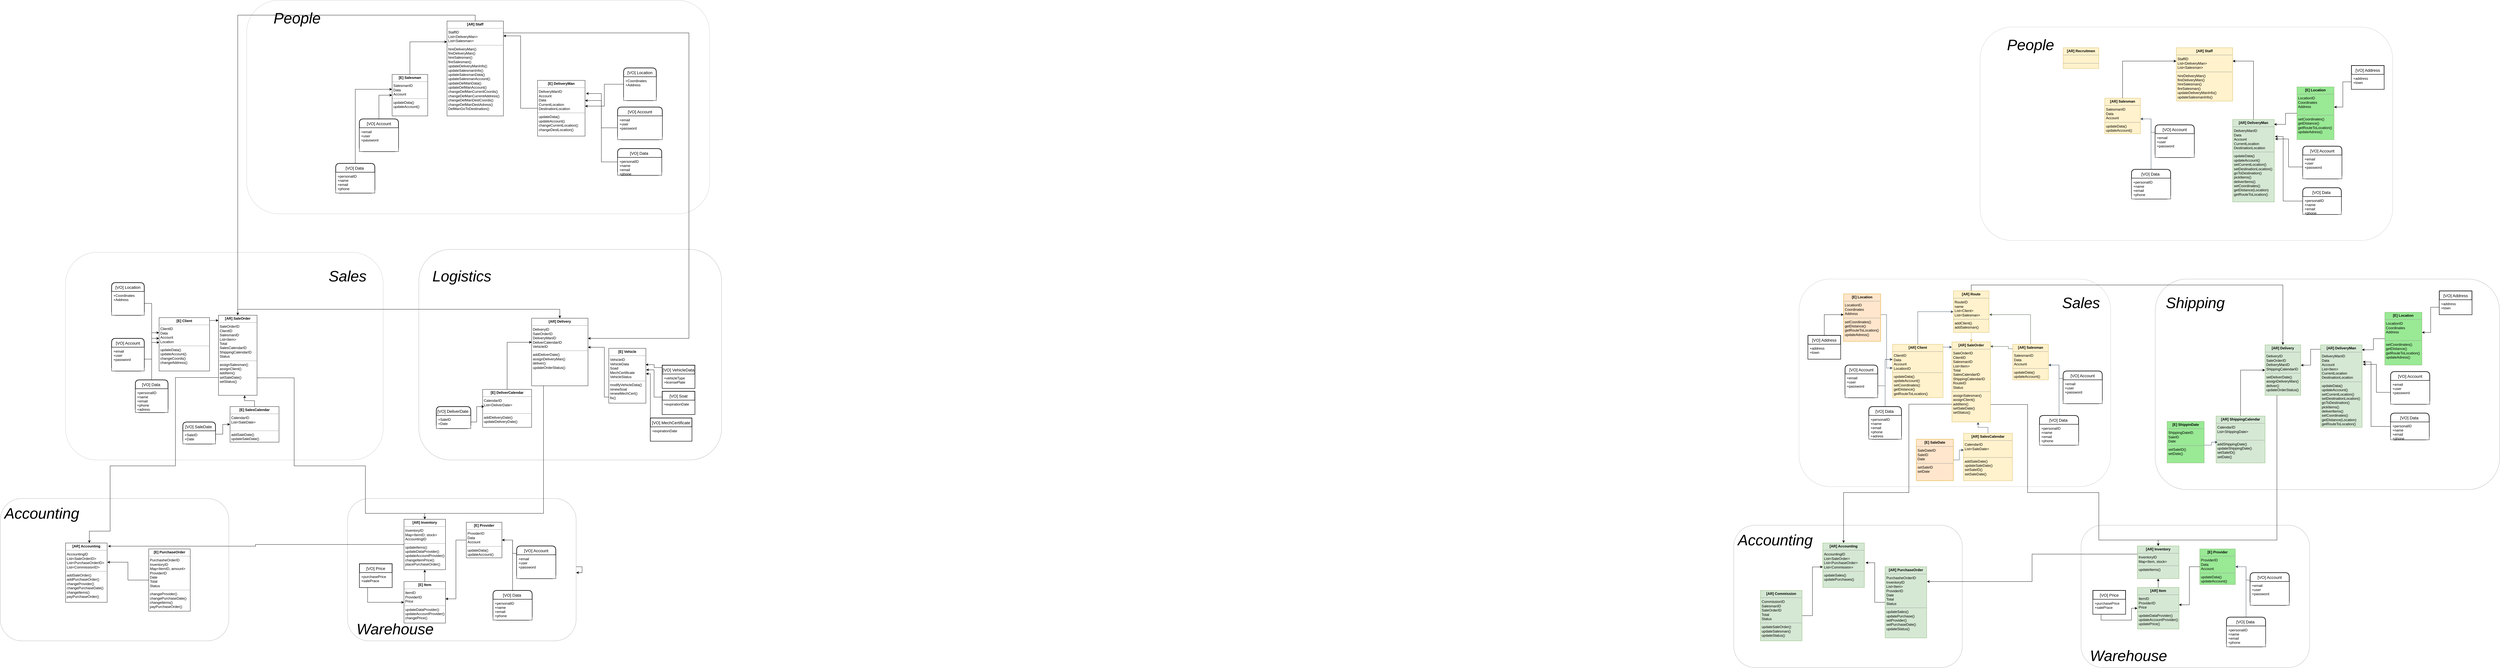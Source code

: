 <mxfile version="20.8.23" type="github">
  <diagram name="Página-1" id="D3V9jQPWNb1hQDFw4MQM">
    <mxGraphModel dx="3473" dy="2640" grid="1" gridSize="10" guides="1" tooltips="1" connect="1" arrows="1" fold="1" page="1" pageScale="1" pageWidth="827" pageHeight="1169" math="0" shadow="0">
      <root>
        <mxCell id="0" />
        <mxCell id="1" parent="0" />
        <mxCell id="OGgYQzT6ud-Ssf50_vJC-56" value="" style="rounded=1;whiteSpace=wrap;html=1;opacity=30;" parent="1" vertex="1">
          <mxGeometry x="-360" y="830" width="770" height="480" as="geometry" />
        </mxCell>
        <mxCell id="OGgYQzT6ud-Ssf50_vJC-55" value="" style="rounded=1;whiteSpace=wrap;html=1;opacity=30;" parent="1" vertex="1">
          <mxGeometry x="810" y="830" width="770" height="480" as="geometry" />
        </mxCell>
        <mxCell id="OGgYQzT6ud-Ssf50_vJC-52" value="" style="rounded=1;whiteSpace=wrap;html=1;opacity=20;" parent="1" vertex="1">
          <mxGeometry x="-140" width="1070" height="700" as="geometry" />
        </mxCell>
        <mxCell id="OGgYQzT6ud-Ssf50_vJC-51" value="" style="rounded=1;whiteSpace=wrap;html=1;opacity=30;" parent="1" vertex="1">
          <mxGeometry x="1050" y="-10" width="1020" height="710" as="geometry" />
        </mxCell>
        <mxCell id="OGgYQzT6ud-Ssf50_vJC-46" style="edgeStyle=orthogonalEdgeStyle;rounded=0;orthogonalLoop=1;jettySize=auto;html=1;exitX=0;exitY=0.75;exitDx=0;exitDy=0;" parent="1" source="0ui3gOTNWa6qhWBBb9ut-3" target="OGgYQzT6ud-Ssf50_vJC-39" edge="1">
          <mxGeometry relative="1" as="geometry">
            <Array as="points">
              <mxPoint x="375" y="422" />
              <mxPoint x="230" y="422" />
              <mxPoint x="230" y="720" />
              <mxPoint x="10" y="720" />
              <mxPoint x="10" y="940" />
              <mxPoint x="-60" y="940" />
            </Array>
          </mxGeometry>
        </mxCell>
        <mxCell id="OGgYQzT6ud-Ssf50_vJC-47" style="edgeStyle=orthogonalEdgeStyle;rounded=0;orthogonalLoop=1;jettySize=auto;html=1;exitX=1;exitY=0.75;exitDx=0;exitDy=0;entryX=0.5;entryY=0;entryDx=0;entryDy=0;" parent="1" source="0ui3gOTNWa6qhWBBb9ut-3" target="OGgYQzT6ud-Ssf50_vJC-22" edge="1">
          <mxGeometry relative="1" as="geometry">
            <Array as="points">
              <mxPoint x="630" y="423" />
              <mxPoint x="630" y="720" />
              <mxPoint x="870" y="720" />
              <mxPoint x="870" y="880" />
              <mxPoint x="1070" y="880" />
            </Array>
          </mxGeometry>
        </mxCell>
        <mxCell id="ot2HFJRbFVnStj5dsXbm-196" style="edgeStyle=orthogonalEdgeStyle;rounded=0;orthogonalLoop=1;jettySize=auto;html=1;exitX=0.5;exitY=0;exitDx=0;exitDy=0;entryX=0.5;entryY=0;entryDx=0;entryDy=0;" edge="1" parent="1" source="0ui3gOTNWa6qhWBBb9ut-3" target="0ui3gOTNWa6qhWBBb9ut-74">
          <mxGeometry relative="1" as="geometry" />
        </mxCell>
        <mxCell id="0ui3gOTNWa6qhWBBb9ut-3" value="&lt;p style=&quot;margin:0px;margin-top:4px;text-align:center;&quot;&gt;&lt;b&gt;[AR] SaleOrder&lt;/b&gt;&lt;/p&gt;&lt;hr size=&quot;1&quot;&gt;&lt;p style=&quot;margin:0px;margin-left:4px;&quot;&gt;SaleOrderID&lt;/p&gt;&lt;p style=&quot;margin:0px;margin-left:4px;&quot;&gt;ClientID&lt;/p&gt;&lt;p style=&quot;margin:0px;margin-left:4px;&quot;&gt;SalesmanID&lt;/p&gt;&lt;p style=&quot;margin:0px;margin-left:4px;&quot;&gt;List&amp;lt;Item&amp;gt;&lt;/p&gt;&lt;p style=&quot;margin:0px;margin-left:4px;&quot;&gt;Total&lt;/p&gt;&lt;p style=&quot;margin:0px;margin-left:4px;&quot;&gt;SalesCalendarID&lt;/p&gt;&lt;p style=&quot;margin:0px;margin-left:4px;&quot;&gt;&lt;span style=&quot;background-color: initial;&quot;&gt;ShippingCalendarID&lt;/span&gt;&lt;/p&gt;&lt;p style=&quot;margin:0px;margin-left:4px;&quot;&gt;Status&lt;/p&gt;&lt;hr size=&quot;1&quot;&gt;&lt;p style=&quot;margin:0px;margin-left:4px;&quot;&gt;assignSalesman()&lt;/p&gt;&lt;p style=&quot;margin:0px;margin-left:4px;&quot;&gt;assignClient()&lt;/p&gt;&lt;p style=&quot;margin:0px;margin-left:4px;&quot;&gt;addItem()&lt;/p&gt;&lt;p style=&quot;margin:0px;margin-left:4px;&quot;&gt;setSaleDate()&lt;/p&gt;&lt;p style=&quot;margin:0px;margin-left:4px;&quot;&gt;setStatus()&lt;/p&gt;&lt;p style=&quot;margin:0px;margin-left:4px;&quot;&gt;&lt;br&gt;&lt;/p&gt;&lt;p style=&quot;margin:0px;margin-left:4px;&quot;&gt;&lt;br&gt;&lt;/p&gt;" style="verticalAlign=top;align=left;overflow=fill;fontSize=12;fontFamily=Helvetica;html=1;" parent="1" vertex="1">
          <mxGeometry x="375" y="212" width="130" height="270" as="geometry" />
        </mxCell>
        <mxCell id="0ui3gOTNWa6qhWBBb9ut-19" value="" style="group;" parent="1" vertex="1" connectable="0">
          <mxGeometry x="95" y="220" width="250" height="320" as="geometry" />
        </mxCell>
        <mxCell id="0ui3gOTNWa6qhWBBb9ut-4" value="&lt;p style=&quot;margin:0px;margin-top:4px;text-align:center;&quot;&gt;&lt;b&gt;[E] Client&lt;/b&gt;&lt;/p&gt;&lt;hr size=&quot;1&quot;&gt;&lt;p style=&quot;margin:0px;margin-left:4px;&quot;&gt;ClientID&lt;/p&gt;&lt;p style=&quot;margin:0px;margin-left:4px;&quot;&gt;Data&lt;/p&gt;&lt;p style=&quot;margin:0px;margin-left:4px;&quot;&gt;Account&lt;/p&gt;&lt;p style=&quot;margin:0px;margin-left:4px;&quot;&gt;Location&lt;/p&gt;&lt;hr size=&quot;1&quot;&gt;&lt;p style=&quot;margin:0px;margin-left:4px;&quot;&gt;updateData()&lt;/p&gt;&lt;p style=&quot;margin:0px;margin-left:4px;&quot;&gt;updateAccount()&lt;/p&gt;&lt;p style=&quot;border-color: var(--border-color); margin: 0px 0px 0px 4px;&quot;&gt;changeCoords()&lt;/p&gt;&lt;p style=&quot;border-color: var(--border-color); margin: 0px 0px 0px 4px;&quot;&gt;changeAddress()&lt;/p&gt;&lt;p style=&quot;margin:0px;margin-left:4px;&quot;&gt;&lt;br&gt;&lt;/p&gt;&lt;p style=&quot;margin:0px;margin-left:4px;&quot;&gt;&lt;br&gt;&lt;/p&gt;" style="verticalAlign=top;align=left;overflow=fill;fontSize=12;fontFamily=Helvetica;html=1;" parent="0ui3gOTNWa6qhWBBb9ut-19" vertex="1">
          <mxGeometry x="80" width="170" height="180" as="geometry" />
        </mxCell>
        <mxCell id="0ui3gOTNWa6qhWBBb9ut-9" value="[VO] Data " style="swimlane;childLayout=stackLayout;horizontal=1;startSize=30;horizontalStack=0;rounded=1;fontSize=14;fontStyle=0;strokeWidth=2;resizeParent=0;resizeLast=1;shadow=0;dashed=0;align=center;" parent="0ui3gOTNWa6qhWBBb9ut-19" vertex="1">
          <mxGeometry y="210" width="110" height="110" as="geometry" />
        </mxCell>
        <mxCell id="0ui3gOTNWa6qhWBBb9ut-10" value="+personalID&#xa;+name&#xa;+email&#xa;+phone&#xa;+adress&#xa;&#xa;" style="align=left;spacingLeft=4;fontSize=12;verticalAlign=top;resizable=0;rotatable=0;part=1;" parent="0ui3gOTNWa6qhWBBb9ut-9" vertex="1">
          <mxGeometry y="30" width="110" height="80" as="geometry" />
        </mxCell>
        <mxCell id="0ui3gOTNWa6qhWBBb9ut-15" style="edgeStyle=orthogonalEdgeStyle;rounded=0;orthogonalLoop=1;jettySize=auto;html=1;entryX=0;entryY=0.283;entryDx=0;entryDy=0;entryPerimeter=0;" parent="0ui3gOTNWa6qhWBBb9ut-19" source="0ui3gOTNWa6qhWBBb9ut-9" target="0ui3gOTNWa6qhWBBb9ut-4" edge="1">
          <mxGeometry relative="1" as="geometry">
            <mxPoint x="80" y="50" as="targetPoint" />
            <Array as="points">
              <mxPoint x="55" y="51" />
            </Array>
          </mxGeometry>
        </mxCell>
        <mxCell id="0ui3gOTNWa6qhWBBb9ut-21" style="edgeStyle=orthogonalEdgeStyle;rounded=0;orthogonalLoop=1;jettySize=auto;html=1;exitX=1;exitY=0.053;exitDx=0;exitDy=0;exitPerimeter=0;" parent="1" source="0ui3gOTNWa6qhWBBb9ut-4" edge="1">
          <mxGeometry relative="1" as="geometry">
            <mxPoint x="205" y="200" as="sourcePoint" />
            <mxPoint x="375" y="230" as="targetPoint" />
          </mxGeometry>
        </mxCell>
        <mxCell id="0ui3gOTNWa6qhWBBb9ut-25" value="[VO] Account" style="swimlane;childLayout=stackLayout;horizontal=1;startSize=30;horizontalStack=0;rounded=1;fontSize=14;fontStyle=0;strokeWidth=2;resizeParent=0;resizeLast=1;shadow=0;dashed=0;align=center;" parent="1" vertex="1">
          <mxGeometry x="15" y="290" width="110" height="110" as="geometry" />
        </mxCell>
        <mxCell id="0ui3gOTNWa6qhWBBb9ut-26" value="+email&#xa;+user&#xa;+password&#xa;" style="align=left;spacingLeft=4;fontSize=12;verticalAlign=top;resizable=0;rotatable=0;part=1;" parent="0ui3gOTNWa6qhWBBb9ut-25" vertex="1">
          <mxGeometry y="30" width="110" height="80" as="geometry" />
        </mxCell>
        <mxCell id="0ui3gOTNWa6qhWBBb9ut-28" style="edgeStyle=orthogonalEdgeStyle;rounded=0;orthogonalLoop=1;jettySize=auto;html=1;" parent="1" source="0ui3gOTNWa6qhWBBb9ut-26" target="0ui3gOTNWa6qhWBBb9ut-4" edge="1">
          <mxGeometry relative="1" as="geometry">
            <mxPoint x="165" y="320" as="targetPoint" />
            <Array as="points">
              <mxPoint x="150" y="360" />
              <mxPoint x="150" y="290" />
            </Array>
          </mxGeometry>
        </mxCell>
        <mxCell id="0ui3gOTNWa6qhWBBb9ut-42" style="edgeStyle=orthogonalEdgeStyle;rounded=0;orthogonalLoop=1;jettySize=auto;html=1;entryX=0.678;entryY=1.002;entryDx=0;entryDy=0;entryPerimeter=0;" parent="1" source="0ui3gOTNWa6qhWBBb9ut-33" target="0ui3gOTNWa6qhWBBb9ut-3" edge="1">
          <mxGeometry relative="1" as="geometry" />
        </mxCell>
        <mxCell id="0ui3gOTNWa6qhWBBb9ut-33" value="&lt;p style=&quot;margin:0px;margin-top:4px;text-align:center;&quot;&gt;&lt;b&gt;[E] SalesCalendar&lt;/b&gt;&lt;/p&gt;&lt;hr size=&quot;1&quot;&gt;&lt;p style=&quot;margin:0px;margin-left:4px;&quot;&gt;CalendarID&lt;/p&gt;&lt;p style=&quot;margin:0px;margin-left:4px;&quot;&gt;List&amp;lt;SaleDate&amp;gt;&lt;/p&gt;&lt;p style=&quot;margin:0px;margin-left:4px;&quot;&gt;&lt;br&gt;&lt;/p&gt;&lt;hr size=&quot;1&quot;&gt;&lt;p style=&quot;margin:0px;margin-left:4px;&quot;&gt;addSaleDate()&lt;/p&gt;&lt;p style=&quot;margin:0px;margin-left:4px;&quot;&gt;updateSaleDate()&lt;/p&gt;" style="verticalAlign=top;align=left;overflow=fill;fontSize=12;fontFamily=Helvetica;html=1;" parent="1" vertex="1">
          <mxGeometry x="414" y="520" width="165" height="120" as="geometry" />
        </mxCell>
        <mxCell id="ot2HFJRbFVnStj5dsXbm-193" style="edgeStyle=orthogonalEdgeStyle;rounded=0;orthogonalLoop=1;jettySize=auto;html=1;exitX=0.5;exitY=0;exitDx=0;exitDy=0;entryX=0.003;entryY=0.356;entryDx=0;entryDy=0;entryPerimeter=0;" edge="1" parent="1" source="0ui3gOTNWa6qhWBBb9ut-70" target="0ui3gOTNWa6qhWBBb9ut-74">
          <mxGeometry relative="1" as="geometry" />
        </mxCell>
        <mxCell id="0ui3gOTNWa6qhWBBb9ut-70" value="&lt;p style=&quot;margin:0px;margin-top:4px;text-align:center;&quot;&gt;&lt;b&gt;[E] DeliverCalendar&lt;/b&gt;&lt;/p&gt;&lt;hr size=&quot;1&quot;&gt;&lt;p style=&quot;margin:0px;margin-left:4px;&quot;&gt;CalendarID&lt;/p&gt;&lt;p style=&quot;margin:0px;margin-left:4px;&quot;&gt;List&amp;lt;DeliverDate&amp;gt;&lt;/p&gt;&lt;p style=&quot;margin:0px;margin-left:4px;&quot;&gt;&lt;br&gt;&lt;/p&gt;&lt;hr size=&quot;1&quot;&gt;&lt;p style=&quot;border-color: var(--border-color); margin: 0px 0px 0px 4px;&quot;&gt;addDeliveryDate()&lt;/p&gt;&lt;p style=&quot;border-color: var(--border-color); margin: 0px 0px 0px 4px;&quot;&gt;updateDeliveryDate()&lt;/p&gt;" style="verticalAlign=top;align=left;overflow=fill;fontSize=12;fontFamily=Helvetica;html=1;" parent="1" vertex="1">
          <mxGeometry x="1265" y="462" width="165" height="128" as="geometry" />
        </mxCell>
        <mxCell id="OGgYQzT6ud-Ssf50_vJC-63" style="edgeStyle=orthogonalEdgeStyle;rounded=0;orthogonalLoop=1;jettySize=auto;html=1;entryX=0.5;entryY=0;entryDx=0;entryDy=0;fontSize=51;" parent="1" source="0ui3gOTNWa6qhWBBb9ut-74" target="OGgYQzT6ud-Ssf50_vJC-22" edge="1">
          <mxGeometry relative="1" as="geometry">
            <Array as="points">
              <mxPoint x="1470" y="880" />
              <mxPoint x="1070" y="880" />
            </Array>
          </mxGeometry>
        </mxCell>
        <mxCell id="0ui3gOTNWa6qhWBBb9ut-74" value="&lt;p style=&quot;margin:0px;margin-top:4px;text-align:center;&quot;&gt;&lt;b&gt;[AR] Delivery&lt;/b&gt;&lt;/p&gt;&lt;hr size=&quot;1&quot;&gt;&lt;p style=&quot;margin:0px;margin-left:4px;&quot;&gt;DeliveryID&lt;/p&gt;&lt;p style=&quot;margin:0px;margin-left:4px;&quot;&gt;SaleOrderID&lt;/p&gt;&lt;p style=&quot;margin:0px;margin-left:4px;&quot;&gt;DeliveryManID&lt;/p&gt;&lt;p style=&quot;margin:0px;margin-left:4px;&quot;&gt;DeliverCalendarID&lt;/p&gt;&lt;p style=&quot;margin:0px;margin-left:4px;&quot;&gt;VehicleID&lt;/p&gt;&lt;hr size=&quot;1&quot;&gt;&lt;p style=&quot;border-color: var(--border-color); margin: 0px 0px 0px 4px;&quot;&gt;&lt;span style=&quot;background-color: initial;&quot;&gt;addDeliverDate()&lt;/span&gt;&lt;/p&gt;&lt;p style=&quot;border-color: var(--border-color); margin: 0px 0px 0px 4px;&quot;&gt;assignDeliveryMan()&lt;/p&gt;&lt;p style=&quot;border-color: var(--border-color); margin: 0px 0px 0px 4px;&quot;&gt;&lt;span style=&quot;background-color: initial;&quot;&gt;deliver()&lt;/span&gt;&lt;br&gt;&lt;/p&gt;&lt;p style=&quot;border-color: var(--border-color); margin: 0px 0px 0px 4px;&quot;&gt;updateOrderStatus()&lt;br style=&quot;border-color: var(--border-color);&quot;&gt;&lt;/p&gt;&lt;div&gt;&lt;br&gt;&lt;/div&gt;" style="verticalAlign=top;align=left;overflow=fill;fontSize=12;fontFamily=Helvetica;html=1;" parent="1" vertex="1">
          <mxGeometry x="1430" y="222" width="190" height="228" as="geometry" />
        </mxCell>
        <mxCell id="ot2HFJRbFVnStj5dsXbm-200" style="edgeStyle=orthogonalEdgeStyle;rounded=0;orthogonalLoop=1;jettySize=auto;html=1;exitX=0;exitY=0.5;exitDx=0;exitDy=0;entryX=1.021;entryY=0.054;entryDx=0;entryDy=0;entryPerimeter=0;" edge="1" parent="1" source="OGgYQzT6ud-Ssf50_vJC-22" target="OGgYQzT6ud-Ssf50_vJC-39">
          <mxGeometry relative="1" as="geometry" />
        </mxCell>
        <mxCell id="OGgYQzT6ud-Ssf50_vJC-22" value="&lt;p style=&quot;margin:0px;margin-top:4px;text-align:center;&quot;&gt;&lt;b&gt;[AR] Inventory&lt;/b&gt;&lt;/p&gt;&lt;hr size=&quot;1&quot;&gt;&lt;p style=&quot;margin:0px;margin-left:4px;&quot;&gt;InventoryID&lt;/p&gt;&lt;p style=&quot;margin:0px;margin-left:4px;&quot;&gt;Map&amp;lt;ItemID, stock&amp;gt;&lt;/p&gt;&lt;p style=&quot;margin:0px;margin-left:4px;&quot;&gt;AccountingID&lt;/p&gt;&lt;hr size=&quot;1&quot;&gt;&lt;p style=&quot;border-color: var(--border-color); margin: 0px 0px 0px 4px;&quot;&gt;updateItems()&lt;/p&gt;&lt;p style=&quot;border-color: var(--border-color); margin: 0px 0px 0px 4px;&quot;&gt;updateDataProvider()&lt;/p&gt;&lt;p style=&quot;border-color: var(--border-color); margin: 0px 0px 0px 4px;&quot;&gt;updateAccountProvider()&lt;/p&gt;&lt;p style=&quot;border-color: var(--border-color); margin: 0px 0px 0px 4px;&quot;&gt;changeItemPrice()&lt;/p&gt;&lt;p style=&quot;border-color: var(--border-color); margin: 0px 0px 0px 4px;&quot;&gt;placePurchaseOrder()&lt;/p&gt;" style="verticalAlign=top;align=left;overflow=fill;fontSize=12;fontFamily=Helvetica;html=1;" parent="1" vertex="1">
          <mxGeometry x="1000" y="900" width="140" height="170" as="geometry" />
        </mxCell>
        <mxCell id="OGgYQzT6ud-Ssf50_vJC-37" style="edgeStyle=orthogonalEdgeStyle;rounded=0;orthogonalLoop=1;jettySize=auto;html=1;" parent="1" source="OGgYQzT6ud-Ssf50_vJC-23" target="OGgYQzT6ud-Ssf50_vJC-22" edge="1">
          <mxGeometry relative="1" as="geometry" />
        </mxCell>
        <mxCell id="OGgYQzT6ud-Ssf50_vJC-23" value="&lt;p style=&quot;margin:0px;margin-top:4px;text-align:center;&quot;&gt;&lt;b&gt;[E] Item&lt;/b&gt;&lt;/p&gt;&lt;hr size=&quot;1&quot;&gt;&lt;p style=&quot;margin:0px;margin-left:4px;&quot;&gt;ItemID&lt;/p&gt;&lt;p style=&quot;margin:0px;margin-left:4px;&quot;&gt;ProviderID&lt;/p&gt;&lt;p style=&quot;margin:0px;margin-left:4px;&quot;&gt;Price&lt;/p&gt;&lt;hr size=&quot;1&quot;&gt;&lt;p style=&quot;border-color: var(--border-color); margin: 0px 0px 0px 4px;&quot;&gt;updateDataProvider()&lt;/p&gt;&lt;p style=&quot;border-color: var(--border-color); margin: 0px 0px 0px 4px;&quot;&gt;updateAccountProvider()&lt;/p&gt;&lt;p style=&quot;border-color: var(--border-color); margin: 0px 0px 0px 4px;&quot;&gt;changePrice()&lt;/p&gt;&lt;p style=&quot;border-color: var(--border-color); margin: 0px 0px 0px 4px;&quot;&gt;&lt;br&gt;&lt;/p&gt;&lt;p style=&quot;border-color: var(--border-color); margin: 0px 0px 0px 4px;&quot;&gt;&lt;br&gt;&lt;/p&gt;" style="verticalAlign=top;align=left;overflow=fill;fontSize=12;fontFamily=Helvetica;html=1;" parent="1" vertex="1">
          <mxGeometry x="1000" y="1110" width="140" height="140" as="geometry" />
        </mxCell>
        <mxCell id="OGgYQzT6ud-Ssf50_vJC-24" value="[VO] Price" style="swimlane;childLayout=stackLayout;horizontal=1;startSize=30;horizontalStack=0;rounded=1;fontSize=14;fontStyle=0;strokeWidth=2;resizeParent=0;resizeLast=1;shadow=0;dashed=0;align=center;arcSize=0;" parent="1" vertex="1">
          <mxGeometry x="850" y="1050" width="110" height="80" as="geometry" />
        </mxCell>
        <mxCell id="OGgYQzT6ud-Ssf50_vJC-25" value="+purchasePrice&#xa;+salePrace&#xa;" style="align=left;spacingLeft=4;fontSize=12;verticalAlign=top;resizable=0;rotatable=0;part=1;" parent="OGgYQzT6ud-Ssf50_vJC-24" vertex="1">
          <mxGeometry y="30" width="110" height="50" as="geometry" />
        </mxCell>
        <mxCell id="OGgYQzT6ud-Ssf50_vJC-34" value="" style="group" parent="1" vertex="1" connectable="0">
          <mxGeometry x="1210" y="910" width="301.45" height="310" as="geometry" />
        </mxCell>
        <mxCell id="OGgYQzT6ud-Ssf50_vJC-26" value="&lt;p style=&quot;margin:0px;margin-top:4px;text-align:center;&quot;&gt;&lt;b&gt;[E] Provider&lt;/b&gt;&lt;/p&gt;&lt;hr size=&quot;1&quot;&gt;&lt;p style=&quot;margin:0px;margin-left:4px;&quot;&gt;ProviderID&lt;/p&gt;&lt;p style=&quot;margin:0px;margin-left:4px;&quot;&gt;Data&lt;/p&gt;&lt;p style=&quot;margin:0px;margin-left:4px;&quot;&gt;Account&lt;/p&gt;&lt;hr size=&quot;1&quot;&gt;&lt;p style=&quot;border-color: var(--border-color); margin: 0px 0px 0px 4px;&quot;&gt;updateData()&lt;/p&gt;&lt;p style=&quot;border-color: var(--border-color); margin: 0px 0px 0px 4px;&quot;&gt;updateAccount()&lt;/p&gt;" style="verticalAlign=top;align=left;overflow=fill;fontSize=12;fontFamily=Helvetica;html=1;" parent="OGgYQzT6ud-Ssf50_vJC-34" vertex="1">
          <mxGeometry width="120" height="120" as="geometry" />
        </mxCell>
        <mxCell id="OGgYQzT6ud-Ssf50_vJC-27" value="" style="group;" parent="OGgYQzT6ud-Ssf50_vJC-34" vertex="1" connectable="0">
          <mxGeometry x="120" y="60" width="181.45" height="270" as="geometry" />
        </mxCell>
        <mxCell id="OGgYQzT6ud-Ssf50_vJC-28" style="edgeStyle=orthogonalEdgeStyle;rounded=0;orthogonalLoop=1;jettySize=auto;html=1;exitX=0.008;exitY=0.228;exitDx=0;exitDy=0;exitPerimeter=0;" parent="OGgYQzT6ud-Ssf50_vJC-27" source="OGgYQzT6ud-Ssf50_vJC-29" edge="1">
          <mxGeometry relative="1" as="geometry">
            <mxPoint as="targetPoint" />
            <Array as="points">
              <mxPoint x="35.943" y="45" />
              <mxPoint x="35.943" />
              <mxPoint />
            </Array>
          </mxGeometry>
        </mxCell>
        <mxCell id="OGgYQzT6ud-Ssf50_vJC-29" value="[VO] Account" style="swimlane;childLayout=stackLayout;horizontal=1;startSize=30;horizontalStack=0;rounded=1;fontSize=14;fontStyle=0;strokeWidth=2;resizeParent=0;resizeLast=1;shadow=0;dashed=0;align=center;" parent="OGgYQzT6ud-Ssf50_vJC-27" vertex="1">
          <mxGeometry x="49.66" y="20" width="131.79" height="110" as="geometry" />
        </mxCell>
        <mxCell id="OGgYQzT6ud-Ssf50_vJC-30" value="+email&#xa;+user&#xa;+password&#xa;" style="align=left;spacingLeft=4;fontSize=12;verticalAlign=top;resizable=0;rotatable=0;part=1;" parent="OGgYQzT6ud-Ssf50_vJC-29" vertex="1">
          <mxGeometry y="30" width="131.79" height="80" as="geometry" />
        </mxCell>
        <mxCell id="OGgYQzT6ud-Ssf50_vJC-31" value="[VO] Data " style="swimlane;childLayout=stackLayout;horizontal=1;startSize=30;horizontalStack=0;rounded=1;fontSize=14;fontStyle=0;strokeWidth=2;resizeParent=0;resizeLast=1;shadow=0;dashed=0;align=center;" parent="OGgYQzT6ud-Ssf50_vJC-27" vertex="1">
          <mxGeometry x="-29.998" y="170" width="131.789" height="100" as="geometry" />
        </mxCell>
        <mxCell id="OGgYQzT6ud-Ssf50_vJC-32" value="+personalID&#xa;+name&#xa;+email&#xa;+phone&#xa;" style="align=left;spacingLeft=4;fontSize=12;verticalAlign=top;resizable=0;rotatable=0;part=1;" parent="OGgYQzT6ud-Ssf50_vJC-31" vertex="1">
          <mxGeometry y="30" width="131.789" height="70" as="geometry" />
        </mxCell>
        <mxCell id="OGgYQzT6ud-Ssf50_vJC-33" style="edgeStyle=orthogonalEdgeStyle;rounded=0;orthogonalLoop=1;jettySize=auto;html=1;exitX=0.5;exitY=0;exitDx=0;exitDy=0;" parent="OGgYQzT6ud-Ssf50_vJC-27" source="OGgYQzT6ud-Ssf50_vJC-31" edge="1">
          <mxGeometry relative="1" as="geometry">
            <mxPoint as="targetPoint" />
            <Array as="points">
              <mxPoint x="36" />
            </Array>
          </mxGeometry>
        </mxCell>
        <mxCell id="OGgYQzT6ud-Ssf50_vJC-35" style="edgeStyle=orthogonalEdgeStyle;rounded=0;orthogonalLoop=1;jettySize=auto;html=1;exitX=0.25;exitY=1;exitDx=0;exitDy=0;" parent="1" source="OGgYQzT6ud-Ssf50_vJC-25" target="OGgYQzT6ud-Ssf50_vJC-23" edge="1">
          <mxGeometry relative="1" as="geometry">
            <mxPoint x="950" y="1170" as="targetPoint" />
          </mxGeometry>
        </mxCell>
        <mxCell id="OGgYQzT6ud-Ssf50_vJC-36" style="edgeStyle=orthogonalEdgeStyle;rounded=0;orthogonalLoop=1;jettySize=auto;html=1;entryX=0.999;entryY=0.417;entryDx=0;entryDy=0;entryPerimeter=0;" parent="1" source="OGgYQzT6ud-Ssf50_vJC-26" target="OGgYQzT6ud-Ssf50_vJC-23" edge="1">
          <mxGeometry relative="1" as="geometry" />
        </mxCell>
        <mxCell id="OGgYQzT6ud-Ssf50_vJC-39" value="&lt;p style=&quot;margin:0px;margin-top:4px;text-align:center;&quot;&gt;&lt;b&gt;[AR] Accounting&lt;/b&gt;&lt;/p&gt;&lt;hr size=&quot;1&quot;&gt;&lt;p style=&quot;margin:0px;margin-left:4px;&quot;&gt;AccountingID&lt;/p&gt;&lt;p style=&quot;margin:0px;margin-left:4px;&quot;&gt;List&amp;lt;SaleOrderID&amp;gt;&lt;/p&gt;&lt;p style=&quot;margin:0px;margin-left:4px;&quot;&gt;List&amp;lt;PurchaseOrderID&amp;gt;&lt;/p&gt;&lt;p style=&quot;margin:0px;margin-left:4px;&quot;&gt;List&amp;lt;CommissionID&amp;gt;&lt;/p&gt;&lt;hr size=&quot;1&quot;&gt;&lt;p style=&quot;border-color: var(--border-color); margin: 0px 0px 0px 4px;&quot;&gt;addSaleOrder()&lt;/p&gt;&lt;p style=&quot;border-color: var(--border-color); margin: 0px 0px 0px 4px;&quot;&gt;addPurchaseOrder()&lt;/p&gt;&lt;p style=&quot;border-color: var(--border-color); margin: 0px 0px 0px 4px;&quot;&gt;changeProvider()&lt;br style=&quot;border-color: var(--border-color);&quot;&gt;&lt;/p&gt;&lt;p style=&quot;border-color: var(--border-color); margin: 0px 0px 0px 4px;&quot;&gt;changePurchaseDate()&lt;/p&gt;&lt;p style=&quot;border-color: var(--border-color); margin: 0px 0px 0px 4px;&quot;&gt;changeItems()&lt;/p&gt;&lt;p style=&quot;border-color: var(--border-color); margin: 0px 0px 0px 4px;&quot;&gt;payPurchaseOrder()&lt;/p&gt;&lt;p style=&quot;border-color: var(--border-color); margin: 0px 0px 0px 4px;&quot;&gt;&lt;br&gt;&lt;/p&gt;&lt;p style=&quot;border-color: var(--border-color); margin: 0px 0px 0px 4px;&quot;&gt;&lt;br&gt;&lt;/p&gt;" style="verticalAlign=top;align=left;overflow=fill;fontSize=12;fontFamily=Helvetica;html=1;" parent="1" vertex="1">
          <mxGeometry x="-140" y="980" width="140" height="200" as="geometry" />
        </mxCell>
        <mxCell id="OGgYQzT6ud-Ssf50_vJC-43" style="edgeStyle=orthogonalEdgeStyle;rounded=0;orthogonalLoop=1;jettySize=auto;html=1;entryX=1.004;entryY=0.324;entryDx=0;entryDy=0;entryPerimeter=0;" parent="1" source="OGgYQzT6ud-Ssf50_vJC-40" target="OGgYQzT6ud-Ssf50_vJC-39" edge="1">
          <mxGeometry relative="1" as="geometry">
            <mxPoint x="90.0" y="960" as="targetPoint" />
          </mxGeometry>
        </mxCell>
        <mxCell id="OGgYQzT6ud-Ssf50_vJC-40" value="&lt;p style=&quot;margin:0px;margin-top:4px;text-align:center;&quot;&gt;&lt;b&gt;[E] PurchaseOrder&lt;/b&gt;&lt;/p&gt;&lt;hr size=&quot;1&quot;&gt;&lt;p style=&quot;margin:0px;margin-left:4px;&quot;&gt;PurchasheOrderID&lt;/p&gt;&lt;p style=&quot;margin:0px;margin-left:4px;&quot;&gt;InventoryID&lt;/p&gt;&lt;p style=&quot;margin:0px;margin-left:4px;&quot;&gt;Map&amp;lt;ItemID, amount&amp;gt;&lt;/p&gt;&lt;p style=&quot;margin:0px;margin-left:4px;&quot;&gt;ProviderID&lt;/p&gt;&lt;p style=&quot;margin:0px;margin-left:4px;&quot;&gt;Date&lt;/p&gt;&lt;p style=&quot;margin:0px;margin-left:4px;&quot;&gt;Total&lt;/p&gt;&lt;p style=&quot;margin:0px;margin-left:4px;&quot;&gt;Status&lt;/p&gt;&lt;hr size=&quot;1&quot;&gt;&lt;p style=&quot;border-color: var(--border-color); margin: 0px 0px 0px 4px;&quot;&gt;&lt;span style=&quot;background-color: initial;&quot;&gt;changeProvider()&lt;/span&gt;&lt;br&gt;&lt;/p&gt;&lt;p style=&quot;border-color: var(--border-color); margin: 0px 0px 0px 4px;&quot;&gt;changePurchaseDate()&lt;/p&gt;&lt;p style=&quot;border-color: var(--border-color); margin: 0px 0px 0px 4px;&quot;&gt;changeItems()&lt;/p&gt;&lt;p style=&quot;border-color: var(--border-color); margin: 0px 0px 0px 4px;&quot;&gt;payPurchaseOrder()&lt;/p&gt;&lt;p style=&quot;border-color: var(--border-color); margin: 0px 0px 0px 4px;&quot;&gt;&lt;br&gt;&lt;/p&gt;&lt;p style=&quot;border-color: var(--border-color); margin: 0px 0px 0px 4px;&quot;&gt;&lt;br&gt;&lt;/p&gt;" style="verticalAlign=top;align=left;overflow=fill;fontSize=12;fontFamily=Helvetica;html=1;" parent="1" vertex="1">
          <mxGeometry x="140" y="1000" width="140" height="210" as="geometry" />
        </mxCell>
        <mxCell id="OGgYQzT6ud-Ssf50_vJC-54" value="Sales" style="text;html=1;strokeColor=none;fillColor=none;align=center;verticalAlign=middle;whiteSpace=wrap;rounded=0;fontSize=51;fontStyle=2" parent="1" vertex="1">
          <mxGeometry x="780" y="60" width="60" height="40" as="geometry" />
        </mxCell>
        <mxCell id="OGgYQzT6ud-Ssf50_vJC-57" value="Logistics" style="text;html=1;strokeColor=none;fillColor=none;align=center;verticalAlign=middle;whiteSpace=wrap;rounded=0;fontSize=51;fontStyle=2" parent="1" vertex="1">
          <mxGeometry x="1165" y="60" width="60" height="40" as="geometry" />
        </mxCell>
        <mxCell id="OGgYQzT6ud-Ssf50_vJC-58" value="Warehouse" style="text;html=1;align=center;verticalAlign=middle;whiteSpace=wrap;rounded=0;fontSize=51;fontStyle=2" parent="1" vertex="1">
          <mxGeometry x="940" y="1250" width="60" height="40" as="geometry" />
        </mxCell>
        <mxCell id="OGgYQzT6ud-Ssf50_vJC-60" value="Accounting" style="text;html=1;align=center;verticalAlign=middle;whiteSpace=wrap;rounded=0;fontSize=51;fontStyle=2" parent="1" vertex="1">
          <mxGeometry x="-250" y="860" width="60" height="40" as="geometry" />
        </mxCell>
        <mxCell id="ot2HFJRbFVnStj5dsXbm-2" value="" style="rounded=1;whiteSpace=wrap;html=1;opacity=20;" vertex="1" parent="1">
          <mxGeometry x="470" y="-850" width="1560" height="720" as="geometry" />
        </mxCell>
        <mxCell id="ot2HFJRbFVnStj5dsXbm-3" value="People" style="text;html=1;strokeColor=none;fillColor=none;align=center;verticalAlign=middle;whiteSpace=wrap;rounded=0;fontSize=51;fontStyle=2" vertex="1" parent="1">
          <mxGeometry x="610" y="-810" width="60" height="40" as="geometry" />
        </mxCell>
        <mxCell id="ot2HFJRbFVnStj5dsXbm-149" style="edgeStyle=orthogonalEdgeStyle;rounded=0;orthogonalLoop=1;jettySize=auto;html=1;" edge="1" parent="1" source="ot2HFJRbFVnStj5dsXbm-7" target="0ui3gOTNWa6qhWBBb9ut-74">
          <mxGeometry relative="1" as="geometry">
            <Array as="points">
              <mxPoint x="1960" y="-740" />
              <mxPoint x="1960" y="290" />
            </Array>
          </mxGeometry>
        </mxCell>
        <mxCell id="ot2HFJRbFVnStj5dsXbm-195" style="edgeStyle=orthogonalEdgeStyle;rounded=0;orthogonalLoop=1;jettySize=auto;html=1;exitX=0.5;exitY=0;exitDx=0;exitDy=0;" edge="1" parent="1" source="ot2HFJRbFVnStj5dsXbm-7" target="0ui3gOTNWa6qhWBBb9ut-3">
          <mxGeometry relative="1" as="geometry" />
        </mxCell>
        <mxCell id="ot2HFJRbFVnStj5dsXbm-7" value="&lt;p style=&quot;margin:0px;margin-top:4px;text-align:center;&quot;&gt;&lt;b&gt;[AR] Staff&lt;/b&gt;&lt;/p&gt;&lt;hr size=&quot;1&quot;&gt;&lt;p style=&quot;margin:0px;margin-left:4px;&quot;&gt;StaffID&lt;/p&gt;&lt;p style=&quot;margin:0px;margin-left:4px;&quot;&gt;&lt;span style=&quot;background-color: initial;&quot;&gt;List&amp;lt;DeliveryMan&amp;gt;&lt;/span&gt;&lt;br&gt;&lt;/p&gt;&lt;p style=&quot;margin:0px;margin-left:4px;&quot;&gt;List&amp;lt;Salesman&amp;gt;&lt;/p&gt;&lt;hr size=&quot;1&quot;&gt;&lt;p style=&quot;margin:0px;margin-left:4px;&quot;&gt;hireDeliveryMan()&lt;/p&gt;&lt;p style=&quot;margin:0px;margin-left:4px;&quot;&gt;fireDeliveryMan()&lt;/p&gt;&lt;p style=&quot;margin:0px;margin-left:4px;&quot;&gt;hireSalesman()&lt;/p&gt;&lt;p style=&quot;margin:0px;margin-left:4px;&quot;&gt;fireSalesman()&lt;/p&gt;&lt;p style=&quot;margin:0px;margin-left:4px;&quot;&gt;updateDeliveryManInfo()&lt;/p&gt;&lt;p style=&quot;margin:0px;margin-left:4px;&quot;&gt;updateSalesmanInfo()&lt;/p&gt;&lt;p style=&quot;border-color: var(--border-color); margin: 0px 0px 0px 4px;&quot;&gt;updateSalesmanData()&lt;/p&gt;&lt;p style=&quot;border-color: var(--border-color); margin: 0px 0px 0px 4px;&quot;&gt;updateSalesmanAccount()&lt;/p&gt;&lt;p style=&quot;border-color: var(--border-color); margin: 0px 0px 0px 4px;&quot;&gt;updateDelManData()&lt;/p&gt;&lt;p style=&quot;border-color: var(--border-color); margin: 0px 0px 0px 4px;&quot;&gt;updateDelManAccount()&lt;/p&gt;&lt;p style=&quot;border-color: var(--border-color); margin: 0px 0px 0px 4px;&quot;&gt;changeDelManCurrentCoords()&lt;/p&gt;&lt;p style=&quot;border-color: var(--border-color); margin: 0px 0px 0px 4px;&quot;&gt;changeDelManCurrentAddress()&lt;/p&gt;&lt;p style=&quot;border-color: var(--border-color); margin: 0px 0px 0px 4px;&quot;&gt;changeDelManDestCoords()&lt;/p&gt;&lt;p style=&quot;border-color: var(--border-color); margin: 0px 0px 0px 4px;&quot;&gt;changeDelManDestAdress()&lt;/p&gt;&lt;p style=&quot;border-color: var(--border-color); margin: 0px 0px 0px 4px;&quot;&gt;DelManGoToDestination()&lt;/p&gt;" style="verticalAlign=top;align=left;overflow=fill;fontSize=12;fontFamily=Helvetica;html=1;" vertex="1" parent="1">
          <mxGeometry x="1145" y="-780" width="190" height="320" as="geometry" />
        </mxCell>
        <mxCell id="ot2HFJRbFVnStj5dsXbm-8" value="" style="group;" vertex="1" connectable="0" parent="1">
          <mxGeometry x="640" y="-600" width="381.45" height="400" as="geometry" />
        </mxCell>
        <mxCell id="ot2HFJRbFVnStj5dsXbm-9" value="&lt;p style=&quot;margin:0px;margin-top:4px;text-align:center;&quot;&gt;&lt;b&gt;[E] Salesman&lt;/b&gt;&lt;/p&gt;&lt;hr size=&quot;1&quot;&gt;&lt;p style=&quot;margin:0px;margin-left:4px;&quot;&gt;SalesmanID&lt;/p&gt;&lt;p style=&quot;margin:0px;margin-left:4px;&quot;&gt;Data&lt;/p&gt;&lt;p style=&quot;margin:0px;margin-left:4px;&quot;&gt;Account&lt;/p&gt;&lt;hr size=&quot;1&quot;&gt;&lt;p style=&quot;border-color: var(--border-color); margin: 0px 0px 0px 4px;&quot;&gt;updateData()&lt;/p&gt;&lt;p style=&quot;border-color: var(--border-color); margin: 0px 0px 0px 4px;&quot;&gt;updateAccount()&lt;/p&gt;" style="verticalAlign=top;align=left;overflow=fill;fontSize=12;fontFamily=Helvetica;html=1;" vertex="1" parent="ot2HFJRbFVnStj5dsXbm-8">
          <mxGeometry x="320" width="120" height="140" as="geometry" />
        </mxCell>
        <mxCell id="ot2HFJRbFVnStj5dsXbm-178" style="edgeStyle=orthogonalEdgeStyle;rounded=0;orthogonalLoop=1;jettySize=auto;html=1;entryX=0;entryY=0.5;entryDx=0;entryDy=0;" edge="1" parent="ot2HFJRbFVnStj5dsXbm-8" source="ot2HFJRbFVnStj5dsXbm-12" target="ot2HFJRbFVnStj5dsXbm-9">
          <mxGeometry relative="1" as="geometry" />
        </mxCell>
        <mxCell id="ot2HFJRbFVnStj5dsXbm-12" value="[VO] Account" style="swimlane;childLayout=stackLayout;horizontal=1;startSize=30;horizontalStack=0;rounded=1;fontSize=14;fontStyle=0;strokeWidth=2;resizeParent=0;resizeLast=1;shadow=0;dashed=0;align=center;" vertex="1" parent="ot2HFJRbFVnStj5dsXbm-8">
          <mxGeometry x="209.661" y="150" width="131.789" height="110" as="geometry" />
        </mxCell>
        <mxCell id="ot2HFJRbFVnStj5dsXbm-13" value="+email&#xa;+user&#xa;+password&#xa;" style="align=left;spacingLeft=4;fontSize=12;verticalAlign=top;resizable=0;rotatable=0;part=1;" vertex="1" parent="ot2HFJRbFVnStj5dsXbm-12">
          <mxGeometry y="30" width="131.789" height="80" as="geometry" />
        </mxCell>
        <mxCell id="ot2HFJRbFVnStj5dsXbm-179" style="edgeStyle=orthogonalEdgeStyle;rounded=0;orthogonalLoop=1;jettySize=auto;html=1;exitX=0.5;exitY=0;exitDx=0;exitDy=0;entryX=-0.001;entryY=0.358;entryDx=0;entryDy=0;entryPerimeter=0;" edge="1" parent="ot2HFJRbFVnStj5dsXbm-8" source="ot2HFJRbFVnStj5dsXbm-14" target="ot2HFJRbFVnStj5dsXbm-9">
          <mxGeometry relative="1" as="geometry" />
        </mxCell>
        <mxCell id="ot2HFJRbFVnStj5dsXbm-14" value="[VO] Data " style="swimlane;childLayout=stackLayout;horizontal=1;startSize=30;horizontalStack=0;rounded=1;fontSize=14;fontStyle=0;strokeWidth=2;resizeParent=0;resizeLast=1;shadow=0;dashed=0;align=center;" vertex="1" parent="ot2HFJRbFVnStj5dsXbm-8">
          <mxGeometry x="130.002" y="300" width="131.789" height="100" as="geometry" />
        </mxCell>
        <mxCell id="ot2HFJRbFVnStj5dsXbm-15" value="+personalID&#xa;+name&#xa;+email&#xa;+phone&#xa;" style="align=left;spacingLeft=4;fontSize=12;verticalAlign=top;resizable=0;rotatable=0;part=1;" vertex="1" parent="ot2HFJRbFVnStj5dsXbm-14">
          <mxGeometry y="30" width="131.789" height="70" as="geometry" />
        </mxCell>
        <mxCell id="ot2HFJRbFVnStj5dsXbm-29" value="" style="group" vertex="1" connectable="0" parent="1">
          <mxGeometry x="1450" y="-762" width="400.02" height="502" as="geometry" />
        </mxCell>
        <mxCell id="ot2HFJRbFVnStj5dsXbm-18" value="[VO] Data " style="swimlane;childLayout=stackLayout;horizontal=1;startSize=30;horizontalStack=0;rounded=1;fontSize=14;fontStyle=0;strokeWidth=2;resizeParent=0;resizeLast=1;shadow=0;dashed=0;align=center;" vertex="1" parent="ot2HFJRbFVnStj5dsXbm-29">
          <mxGeometry x="269.714" y="412" width="148.571" height="90" as="geometry" />
        </mxCell>
        <mxCell id="ot2HFJRbFVnStj5dsXbm-19" value="+personalID&#xa;+name&#xa;+email&#xa;+phone&#xa;" style="align=left;spacingLeft=4;fontSize=12;verticalAlign=top;resizable=0;rotatable=0;part=1;" vertex="1" parent="ot2HFJRbFVnStj5dsXbm-18">
          <mxGeometry y="30" width="148.571" height="60" as="geometry" />
        </mxCell>
        <mxCell id="ot2HFJRbFVnStj5dsXbm-20" value="&lt;p style=&quot;margin:0px;margin-top:4px;text-align:center;&quot;&gt;&lt;b&gt;[E] DeliveryMan&lt;/b&gt;&lt;/p&gt;&lt;hr size=&quot;1&quot;&gt;&lt;p style=&quot;margin:0px;margin-left:4px;&quot;&gt;DeliveryManID&lt;/p&gt;&lt;p style=&quot;margin:0px;margin-left:4px;&quot;&gt;Account&lt;br&gt;&lt;/p&gt;&lt;p style=&quot;margin:0px;margin-left:4px;&quot;&gt;Data&lt;/p&gt;&lt;p style=&quot;margin:0px;margin-left:4px;&quot;&gt;&lt;span style=&quot;background-color: initial;&quot;&gt;CurrentLocation&lt;/span&gt;&lt;br&gt;&lt;/p&gt;&lt;p style=&quot;margin:0px;margin-left:4px;&quot;&gt;DestinationLocation&lt;/p&gt;&lt;hr size=&quot;1&quot;&gt;&lt;p style=&quot;border-color: var(--border-color); margin: 0px 0px 0px 4px;&quot;&gt;updateData()&lt;/p&gt;&lt;p style=&quot;border-color: var(--border-color); margin: 0px 0px 0px 4px;&quot;&gt;updateAccount()&lt;/p&gt;&lt;p style=&quot;border-color: var(--border-color); margin: 0px 0px 0px 4px;&quot;&gt;changeCurrentLocation()&lt;/p&gt;&lt;p style=&quot;border-color: var(--border-color); margin: 0px 0px 0px 4px;&quot;&gt;changeDestLocation()&lt;/p&gt;&lt;p style=&quot;border-color: var(--border-color); margin: 0px 0px 0px 4px;&quot;&gt;&lt;br&gt;&lt;/p&gt;" style="verticalAlign=top;align=left;overflow=fill;fontSize=12;fontFamily=Helvetica;html=1;" vertex="1" parent="ot2HFJRbFVnStj5dsXbm-29">
          <mxGeometry y="182" width="160" height="188" as="geometry" />
        </mxCell>
        <mxCell id="ot2HFJRbFVnStj5dsXbm-21" value="[VO] Account" style="swimlane;childLayout=stackLayout;horizontal=1;startSize=30;horizontalStack=0;rounded=1;fontSize=14;fontStyle=0;strokeWidth=2;resizeParent=0;resizeLast=1;shadow=0;dashed=0;align=center;" vertex="1" parent="ot2HFJRbFVnStj5dsXbm-29">
          <mxGeometry x="269.715" y="272" width="150.616" height="110" as="geometry" />
        </mxCell>
        <mxCell id="ot2HFJRbFVnStj5dsXbm-22" value="+email&#xa;+user&#xa;+password&#xa;" style="align=left;spacingLeft=4;fontSize=12;verticalAlign=top;resizable=0;rotatable=0;part=1;" vertex="1" parent="ot2HFJRbFVnStj5dsXbm-21">
          <mxGeometry y="30" width="150.616" height="80" as="geometry" />
        </mxCell>
        <mxCell id="ot2HFJRbFVnStj5dsXbm-25" style="edgeStyle=orthogonalEdgeStyle;rounded=0;orthogonalLoop=1;jettySize=auto;html=1;entryX=1.02;entryY=0.236;entryDx=0;entryDy=0;entryPerimeter=0;" edge="1" parent="ot2HFJRbFVnStj5dsXbm-29" source="ot2HFJRbFVnStj5dsXbm-22" target="ot2HFJRbFVnStj5dsXbm-20">
          <mxGeometry relative="1" as="geometry" />
        </mxCell>
        <mxCell id="ot2HFJRbFVnStj5dsXbm-176" style="edgeStyle=orthogonalEdgeStyle;rounded=0;orthogonalLoop=1;jettySize=auto;html=1;entryX=1;entryY=0.462;entryDx=0;entryDy=0;entryPerimeter=0;" edge="1" parent="ot2HFJRbFVnStj5dsXbm-29" source="ot2HFJRbFVnStj5dsXbm-173" target="ot2HFJRbFVnStj5dsXbm-20">
          <mxGeometry relative="1" as="geometry" />
        </mxCell>
        <mxCell id="ot2HFJRbFVnStj5dsXbm-173" value="[VO] Location" style="swimlane;childLayout=stackLayout;horizontal=1;startSize=30;horizontalStack=0;rounded=1;fontSize=14;fontStyle=0;strokeWidth=2;resizeParent=0;resizeLast=1;shadow=0;dashed=0;align=center;" vertex="1" parent="ot2HFJRbFVnStj5dsXbm-29">
          <mxGeometry x="290.02" y="140" width="110" height="110" as="geometry" />
        </mxCell>
        <mxCell id="ot2HFJRbFVnStj5dsXbm-174" value="+Coordinates&#xa;+Address&#xa;" style="align=left;spacingLeft=4;fontSize=12;verticalAlign=top;resizable=0;rotatable=0;part=1;" vertex="1" parent="ot2HFJRbFVnStj5dsXbm-173">
          <mxGeometry y="30" width="110" height="80" as="geometry" />
        </mxCell>
        <mxCell id="ot2HFJRbFVnStj5dsXbm-17" style="edgeStyle=orthogonalEdgeStyle;rounded=0;orthogonalLoop=1;jettySize=auto;html=1;" edge="1" parent="ot2HFJRbFVnStj5dsXbm-29" source="ot2HFJRbFVnStj5dsXbm-18">
          <mxGeometry relative="1" as="geometry">
            <mxPoint x="160" y="250" as="targetPoint" />
            <Array as="points">
              <mxPoint x="215" y="457" />
              <mxPoint x="215" y="250" />
              <mxPoint x="160" y="250" />
            </Array>
          </mxGeometry>
        </mxCell>
        <mxCell id="ot2HFJRbFVnStj5dsXbm-30" style="edgeStyle=orthogonalEdgeStyle;rounded=0;orthogonalLoop=1;jettySize=auto;html=1;entryX=1.005;entryY=0.159;entryDx=0;entryDy=0;entryPerimeter=0;" edge="1" parent="1" source="ot2HFJRbFVnStj5dsXbm-20" target="ot2HFJRbFVnStj5dsXbm-7">
          <mxGeometry relative="1" as="geometry">
            <Array as="points">
              <mxPoint x="1393" y="-486" />
              <mxPoint x="1393" y="-730" />
              <mxPoint x="1335" y="-730" />
            </Array>
          </mxGeometry>
        </mxCell>
        <mxCell id="ot2HFJRbFVnStj5dsXbm-31" style="edgeStyle=orthogonalEdgeStyle;rounded=0;orthogonalLoop=1;jettySize=auto;html=1;exitX=0.5;exitY=0;exitDx=0;exitDy=0;" edge="1" parent="1" source="ot2HFJRbFVnStj5dsXbm-9" target="ot2HFJRbFVnStj5dsXbm-7">
          <mxGeometry relative="1" as="geometry">
            <Array as="points">
              <mxPoint x="1020" y="-710" />
            </Array>
          </mxGeometry>
        </mxCell>
        <mxCell id="ot2HFJRbFVnStj5dsXbm-32" value="" style="rounded=1;whiteSpace=wrap;html=1;opacity=30;" vertex="1" parent="1">
          <mxGeometry x="5480" y="920" width="770" height="480" as="geometry" />
        </mxCell>
        <mxCell id="ot2HFJRbFVnStj5dsXbm-33" value="" style="rounded=1;whiteSpace=wrap;html=1;opacity=30;" vertex="1" parent="1">
          <mxGeometry x="6650" y="920" width="770" height="480" as="geometry" />
        </mxCell>
        <mxCell id="ot2HFJRbFVnStj5dsXbm-34" value="" style="rounded=1;whiteSpace=wrap;html=1;opacity=20;" vertex="1" parent="1">
          <mxGeometry x="5700" y="90" width="1050" height="700" as="geometry" />
        </mxCell>
        <mxCell id="ot2HFJRbFVnStj5dsXbm-35" value="" style="rounded=1;whiteSpace=wrap;html=1;opacity=30;" vertex="1" parent="1">
          <mxGeometry x="6900" y="90" width="1160" height="710" as="geometry" />
        </mxCell>
        <mxCell id="ot2HFJRbFVnStj5dsXbm-36" style="edgeStyle=orthogonalEdgeStyle;rounded=0;orthogonalLoop=1;jettySize=auto;html=1;entryX=1.015;entryY=0.207;entryDx=0;entryDy=0;entryPerimeter=0;" edge="1" parent="1" source="ot2HFJRbFVnStj5dsXbm-37" target="ot2HFJRbFVnStj5dsXbm-73">
          <mxGeometry relative="1" as="geometry">
            <mxPoint x="7597" y="392" as="targetPoint" />
            <Array as="points">
              <mxPoint x="7627" y="587" />
              <mxPoint x="7627" y="369" />
            </Array>
          </mxGeometry>
        </mxCell>
        <mxCell id="ot2HFJRbFVnStj5dsXbm-37" value="[VO] Data " style="swimlane;childLayout=stackLayout;horizontal=1;startSize=30;horizontalStack=0;rounded=1;fontSize=14;fontStyle=0;strokeWidth=2;resizeParent=0;resizeLast=1;shadow=0;dashed=0;align=center;" vertex="1" parent="1">
          <mxGeometry x="7693" y="542" width="130" height="90" as="geometry" />
        </mxCell>
        <mxCell id="ot2HFJRbFVnStj5dsXbm-38" value="+personalID&#xa;+name&#xa;+email&#xa;+phone&#xa;" style="align=left;spacingLeft=4;fontSize=12;verticalAlign=top;resizable=0;rotatable=0;part=1;" vertex="1" parent="ot2HFJRbFVnStj5dsXbm-37">
          <mxGeometry y="30" width="130" height="60" as="geometry" />
        </mxCell>
        <mxCell id="ot2HFJRbFVnStj5dsXbm-39" style="edgeStyle=orthogonalEdgeStyle;rounded=0;orthogonalLoop=1;jettySize=auto;html=1;exitX=0;exitY=0.75;exitDx=0;exitDy=0;" edge="1" parent="1" source="ot2HFJRbFVnStj5dsXbm-41" target="ot2HFJRbFVnStj5dsXbm-108">
          <mxGeometry relative="1" as="geometry">
            <Array as="points">
              <mxPoint x="6070" y="512" />
              <mxPoint x="6070" y="810" />
              <mxPoint x="5850" y="810" />
            </Array>
          </mxGeometry>
        </mxCell>
        <mxCell id="ot2HFJRbFVnStj5dsXbm-40" style="edgeStyle=orthogonalEdgeStyle;rounded=0;orthogonalLoop=1;jettySize=auto;html=1;exitX=1;exitY=0.75;exitDx=0;exitDy=0;entryX=0.5;entryY=0;entryDx=0;entryDy=0;" edge="1" parent="1" source="ot2HFJRbFVnStj5dsXbm-41" target="ot2HFJRbFVnStj5dsXbm-92">
          <mxGeometry relative="1" as="geometry">
            <Array as="points">
              <mxPoint x="6470" y="513" />
              <mxPoint x="6470" y="810" />
              <mxPoint x="6710" y="810" />
              <mxPoint x="6710" y="970" />
              <mxPoint x="6910" y="970" />
            </Array>
          </mxGeometry>
        </mxCell>
        <mxCell id="ot2HFJRbFVnStj5dsXbm-41" value="&lt;p style=&quot;margin:0px;margin-top:4px;text-align:center;&quot;&gt;&lt;b&gt;[AR] SaleOrder&lt;/b&gt;&lt;/p&gt;&lt;hr size=&quot;1&quot;&gt;&lt;p style=&quot;margin:0px;margin-left:4px;&quot;&gt;SaleOrderID&lt;/p&gt;&lt;p style=&quot;margin:0px;margin-left:4px;&quot;&gt;ClientID&lt;/p&gt;&lt;p style=&quot;margin:0px;margin-left:4px;&quot;&gt;SalesmanID&lt;/p&gt;&lt;p style=&quot;margin:0px;margin-left:4px;&quot;&gt;List&amp;lt;Item&amp;gt;&lt;/p&gt;&lt;p style=&quot;margin:0px;margin-left:4px;&quot;&gt;Total&lt;/p&gt;&lt;p style=&quot;margin:0px;margin-left:4px;&quot;&gt;SalesCalendarID&lt;/p&gt;&lt;p style=&quot;margin:0px;margin-left:4px;&quot;&gt;&lt;span style=&quot;background-color: initial;&quot;&gt;ShippingCalendarID&lt;/span&gt;&lt;br&gt;&lt;/p&gt;&lt;p style=&quot;margin:0px;margin-left:4px;&quot;&gt;&lt;span style=&quot;background-color: initial;&quot;&gt;RouteID&lt;/span&gt;&lt;/p&gt;&lt;p style=&quot;margin:0px;margin-left:4px;&quot;&gt;Status&lt;/p&gt;&lt;hr size=&quot;1&quot;&gt;&lt;p style=&quot;margin:0px;margin-left:4px;&quot;&gt;assignSalesman()&lt;/p&gt;&lt;p style=&quot;margin:0px;margin-left:4px;&quot;&gt;assignClient()&lt;/p&gt;&lt;p style=&quot;margin:0px;margin-left:4px;&quot;&gt;addItem()&lt;/p&gt;&lt;p style=&quot;margin:0px;margin-left:4px;&quot;&gt;setSaleDate()&lt;/p&gt;&lt;p style=&quot;margin:0px;margin-left:4px;&quot;&gt;setStatus()&lt;/p&gt;&lt;p style=&quot;margin:0px;margin-left:4px;&quot;&gt;&lt;br&gt;&lt;/p&gt;&lt;p style=&quot;margin:0px;margin-left:4px;&quot;&gt;&lt;br&gt;&lt;/p&gt;" style="verticalAlign=top;align=left;overflow=fill;fontSize=12;fontFamily=Helvetica;html=1;fillColor=#fff2cc;strokeColor=#d6b656;" vertex="1" parent="1">
          <mxGeometry x="6215" y="302" width="130" height="270" as="geometry" />
        </mxCell>
        <mxCell id="ot2HFJRbFVnStj5dsXbm-42" style="edgeStyle=orthogonalEdgeStyle;rounded=0;orthogonalLoop=1;jettySize=auto;html=1;fillColor=#fff2cc;strokeColor=#d6b656;" edge="1" parent="1" source="ot2HFJRbFVnStj5dsXbm-44" target="ot2HFJRbFVnStj5dsXbm-41">
          <mxGeometry relative="1" as="geometry" />
        </mxCell>
        <mxCell id="ot2HFJRbFVnStj5dsXbm-43" style="edgeStyle=orthogonalEdgeStyle;rounded=0;orthogonalLoop=1;jettySize=auto;html=1;exitX=0.5;exitY=0;exitDx=0;exitDy=0;entryX=0.5;entryY=0;entryDx=0;entryDy=0;" edge="1" parent="1" source="ot2HFJRbFVnStj5dsXbm-44" target="ot2HFJRbFVnStj5dsXbm-81">
          <mxGeometry relative="1" as="geometry" />
        </mxCell>
        <mxCell id="ot2HFJRbFVnStj5dsXbm-44" value="&lt;p style=&quot;margin:0px;margin-top:4px;text-align:center;&quot;&gt;&lt;b&gt;[AR] Route&lt;/b&gt;&lt;/p&gt;&lt;hr size=&quot;1&quot;&gt;&lt;p style=&quot;margin:0px;margin-left:4px;&quot;&gt;RouteID&lt;/p&gt;&lt;p style=&quot;margin:0px;margin-left:4px;&quot;&gt;name&lt;/p&gt;&lt;p style=&quot;margin:0px;margin-left:4px;&quot;&gt;List&amp;lt;Client&amp;gt;&lt;/p&gt;&lt;p style=&quot;margin:0px;margin-left:4px;&quot;&gt;List&amp;lt;Salesman&amp;gt;&lt;/p&gt;&lt;hr size=&quot;1&quot;&gt;&lt;p style=&quot;margin:0px;margin-left:4px;&quot;&gt;addClient()&lt;/p&gt;&lt;p style=&quot;margin:0px;margin-left:4px;&quot;&gt;addSalesman()&lt;/p&gt;" style="verticalAlign=top;align=left;overflow=fill;fontSize=12;fontFamily=Helvetica;html=1;fillColor=#fff2cc;strokeColor=#d6b656;" vertex="1" parent="1">
          <mxGeometry x="6220" y="130" width="120" height="140" as="geometry" />
        </mxCell>
        <mxCell id="ot2HFJRbFVnStj5dsXbm-45" value="" style="group;" vertex="1" connectable="0" parent="1">
          <mxGeometry x="6340" y="310" width="381.45" height="340" as="geometry" />
        </mxCell>
        <mxCell id="ot2HFJRbFVnStj5dsXbm-46" value="&lt;p style=&quot;margin:0px;margin-top:4px;text-align:center;&quot;&gt;&lt;b&gt;[AR] Salesman&lt;/b&gt;&lt;/p&gt;&lt;hr size=&quot;1&quot;&gt;&lt;p style=&quot;margin:0px;margin-left:4px;&quot;&gt;SalesmanID&lt;/p&gt;&lt;p style=&quot;margin:0px;margin-left:4px;&quot;&gt;Data&lt;/p&gt;&lt;p style=&quot;margin:0px;margin-left:4px;&quot;&gt;Account&lt;/p&gt;&lt;hr size=&quot;1&quot;&gt;&lt;p style=&quot;border-color: var(--border-color); margin: 0px 0px 0px 4px;&quot;&gt;updateData()&lt;/p&gt;&lt;p style=&quot;border-color: var(--border-color); margin: 0px 0px 0px 4px;&quot;&gt;updateAccount()&lt;/p&gt;" style="verticalAlign=top;align=left;overflow=fill;fontSize=12;fontFamily=Helvetica;html=1;fillColor=#fff2cc;strokeColor=#d6b656;" vertex="1" parent="ot2HFJRbFVnStj5dsXbm-45">
          <mxGeometry x="80" width="120" height="120" as="geometry" />
        </mxCell>
        <mxCell id="ot2HFJRbFVnStj5dsXbm-47" value="" style="group;" vertex="1" connectable="0" parent="ot2HFJRbFVnStj5dsXbm-45">
          <mxGeometry x="200" y="70" width="181.45" height="270" as="geometry" />
        </mxCell>
        <mxCell id="ot2HFJRbFVnStj5dsXbm-48" style="edgeStyle=orthogonalEdgeStyle;rounded=0;orthogonalLoop=1;jettySize=auto;html=1;exitX=0.008;exitY=0.228;exitDx=0;exitDy=0;exitPerimeter=0;fillColor=#647687;strokeColor=#314354;" edge="1" parent="ot2HFJRbFVnStj5dsXbm-47" source="ot2HFJRbFVnStj5dsXbm-49">
          <mxGeometry relative="1" as="geometry">
            <mxPoint as="targetPoint" />
            <Array as="points">
              <mxPoint x="35.943" y="45" />
              <mxPoint x="35.943" />
              <mxPoint />
            </Array>
          </mxGeometry>
        </mxCell>
        <mxCell id="ot2HFJRbFVnStj5dsXbm-49" value="[VO] Account" style="swimlane;childLayout=stackLayout;horizontal=1;startSize=30;horizontalStack=0;rounded=1;fontSize=14;fontStyle=0;strokeWidth=2;resizeParent=0;resizeLast=1;shadow=0;dashed=0;align=center;" vertex="1" parent="ot2HFJRbFVnStj5dsXbm-47">
          <mxGeometry x="49.661" y="20" width="131.789" height="110" as="geometry" />
        </mxCell>
        <mxCell id="ot2HFJRbFVnStj5dsXbm-50" value="+email&#xa;+user&#xa;+password&#xa;" style="align=left;spacingLeft=4;fontSize=12;verticalAlign=top;resizable=0;rotatable=0;part=1;" vertex="1" parent="ot2HFJRbFVnStj5dsXbm-49">
          <mxGeometry y="30" width="131.789" height="80" as="geometry" />
        </mxCell>
        <mxCell id="ot2HFJRbFVnStj5dsXbm-51" value="[VO] Data " style="swimlane;childLayout=stackLayout;horizontal=1;startSize=30;horizontalStack=0;rounded=1;fontSize=14;fontStyle=0;strokeWidth=2;resizeParent=0;resizeLast=1;shadow=0;dashed=0;align=center;" vertex="1" parent="ot2HFJRbFVnStj5dsXbm-47">
          <mxGeometry x="-29.998" y="170" width="131.789" height="100" as="geometry" />
        </mxCell>
        <mxCell id="ot2HFJRbFVnStj5dsXbm-52" value="+personalID&#xa;+name&#xa;+email&#xa;+phone&#xa;" style="align=left;spacingLeft=4;fontSize=12;verticalAlign=top;resizable=0;rotatable=0;part=1;" vertex="1" parent="ot2HFJRbFVnStj5dsXbm-51">
          <mxGeometry y="30" width="131.789" height="70" as="geometry" />
        </mxCell>
        <mxCell id="ot2HFJRbFVnStj5dsXbm-53" style="edgeStyle=orthogonalEdgeStyle;rounded=0;orthogonalLoop=1;jettySize=auto;html=1;exitX=0.5;exitY=0;exitDx=0;exitDy=0;fillColor=#647687;strokeColor=#314354;" edge="1" parent="ot2HFJRbFVnStj5dsXbm-47" source="ot2HFJRbFVnStj5dsXbm-51">
          <mxGeometry relative="1" as="geometry">
            <mxPoint as="targetPoint" />
            <Array as="points">
              <mxPoint x="36" />
            </Array>
          </mxGeometry>
        </mxCell>
        <mxCell id="ot2HFJRbFVnStj5dsXbm-54" value="" style="group;" vertex="1" connectable="0" parent="1">
          <mxGeometry x="5935" y="310" width="250" height="320" as="geometry" />
        </mxCell>
        <mxCell id="ot2HFJRbFVnStj5dsXbm-55" value="&lt;p style=&quot;margin:0px;margin-top:4px;text-align:center;&quot;&gt;&lt;b&gt;[AR] Client&lt;/b&gt;&lt;/p&gt;&lt;hr size=&quot;1&quot;&gt;&lt;p style=&quot;margin:0px;margin-left:4px;&quot;&gt;ClientID&lt;/p&gt;&lt;p style=&quot;margin:0px;margin-left:4px;&quot;&gt;Data&lt;/p&gt;&lt;p style=&quot;margin:0px;margin-left:4px;&quot;&gt;Account&lt;/p&gt;&lt;p style=&quot;margin:0px;margin-left:4px;&quot;&gt;LocationID&lt;/p&gt;&lt;hr size=&quot;1&quot;&gt;&lt;p style=&quot;margin:0px;margin-left:4px;&quot;&gt;updateData()&lt;/p&gt;&lt;p style=&quot;margin:0px;margin-left:4px;&quot;&gt;updateAccount()&lt;/p&gt;&lt;p style=&quot;margin:0px;margin-left:4px;&quot;&gt;setCoordinates()&lt;/p&gt;&lt;p style=&quot;margin:0px;margin-left:4px;&quot;&gt;getDistance()&lt;/p&gt;&lt;p style=&quot;margin:0px;margin-left:4px;&quot;&gt;getRouteToLocation()&lt;/p&gt;&lt;p style=&quot;margin:0px;margin-left:4px;&quot;&gt;&lt;br&gt;&lt;/p&gt;" style="verticalAlign=top;align=left;overflow=fill;fontSize=12;fontFamily=Helvetica;html=1;fillColor=#fff2cc;strokeColor=#d6b656;" vertex="1" parent="ot2HFJRbFVnStj5dsXbm-54">
          <mxGeometry x="80" width="170" height="180" as="geometry" />
        </mxCell>
        <mxCell id="ot2HFJRbFVnStj5dsXbm-56" value="[VO] Data " style="swimlane;childLayout=stackLayout;horizontal=1;startSize=30;horizontalStack=0;rounded=1;fontSize=14;fontStyle=0;strokeWidth=2;resizeParent=0;resizeLast=1;shadow=0;dashed=0;align=center;" vertex="1" parent="ot2HFJRbFVnStj5dsXbm-54">
          <mxGeometry y="210" width="110" height="110" as="geometry" />
        </mxCell>
        <mxCell id="ot2HFJRbFVnStj5dsXbm-57" value="+personalID&#xa;+name&#xa;+email&#xa;+phone&#xa;+adress&#xa;&#xa;" style="align=left;spacingLeft=4;fontSize=12;verticalAlign=top;resizable=0;rotatable=0;part=1;" vertex="1" parent="ot2HFJRbFVnStj5dsXbm-56">
          <mxGeometry y="30" width="110" height="80" as="geometry" />
        </mxCell>
        <mxCell id="ot2HFJRbFVnStj5dsXbm-58" style="edgeStyle=orthogonalEdgeStyle;rounded=0;orthogonalLoop=1;jettySize=auto;html=1;entryX=0;entryY=0.283;entryDx=0;entryDy=0;entryPerimeter=0;fillColor=#647687;strokeColor=#314354;" edge="1" parent="ot2HFJRbFVnStj5dsXbm-54" source="ot2HFJRbFVnStj5dsXbm-56" target="ot2HFJRbFVnStj5dsXbm-55">
          <mxGeometry relative="1" as="geometry">
            <mxPoint x="80" y="50" as="targetPoint" />
            <Array as="points">
              <mxPoint x="55" y="51" />
            </Array>
          </mxGeometry>
        </mxCell>
        <mxCell id="ot2HFJRbFVnStj5dsXbm-59" style="edgeStyle=orthogonalEdgeStyle;rounded=0;orthogonalLoop=1;jettySize=auto;html=1;entryX=0.996;entryY=0.056;entryDx=0;entryDy=0;entryPerimeter=0;fillColor=#6d8764;strokeColor=#3A5431;" edge="1" parent="1" source="ot2HFJRbFVnStj5dsXbm-46" target="ot2HFJRbFVnStj5dsXbm-41">
          <mxGeometry relative="1" as="geometry">
            <mxPoint x="6465" y="330" as="sourcePoint" />
            <Array as="points">
              <mxPoint x="6405" y="325" />
            </Array>
          </mxGeometry>
        </mxCell>
        <mxCell id="ot2HFJRbFVnStj5dsXbm-60" style="edgeStyle=orthogonalEdgeStyle;rounded=0;orthogonalLoop=1;jettySize=auto;html=1;exitX=1;exitY=0.053;exitDx=0;exitDy=0;exitPerimeter=0;fillColor=#647687;strokeColor=#314354;" edge="1" parent="1" source="ot2HFJRbFVnStj5dsXbm-55">
          <mxGeometry relative="1" as="geometry">
            <mxPoint x="6045" y="290" as="sourcePoint" />
            <mxPoint x="6215" y="320" as="targetPoint" />
          </mxGeometry>
        </mxCell>
        <mxCell id="ot2HFJRbFVnStj5dsXbm-61" style="edgeStyle=orthogonalEdgeStyle;rounded=0;orthogonalLoop=1;jettySize=auto;html=1;exitX=0.5;exitY=0;exitDx=0;exitDy=0;fillColor=#647687;strokeColor=#314354;entryX=0;entryY=0.5;entryDx=0;entryDy=0;" edge="1" parent="1" source="ot2HFJRbFVnStj5dsXbm-55" target="ot2HFJRbFVnStj5dsXbm-44">
          <mxGeometry relative="1" as="geometry">
            <mxPoint x="6220" y="190" as="targetPoint" />
            <Array as="points">
              <mxPoint x="6100" y="200" />
            </Array>
          </mxGeometry>
        </mxCell>
        <mxCell id="ot2HFJRbFVnStj5dsXbm-62" style="edgeStyle=orthogonalEdgeStyle;rounded=0;orthogonalLoop=1;jettySize=auto;html=1;exitX=0.5;exitY=0;exitDx=0;exitDy=0;fillColor=#6d8764;strokeColor=#3A5431;" edge="1" parent="1" source="ot2HFJRbFVnStj5dsXbm-46">
          <mxGeometry relative="1" as="geometry">
            <mxPoint x="6341" y="210" as="targetPoint" />
            <Array as="points">
              <mxPoint x="6465" y="210" />
              <mxPoint x="6341" y="210" />
            </Array>
          </mxGeometry>
        </mxCell>
        <mxCell id="ot2HFJRbFVnStj5dsXbm-63" value="[VO] Account" style="swimlane;childLayout=stackLayout;horizontal=1;startSize=30;horizontalStack=0;rounded=1;fontSize=14;fontStyle=0;strokeWidth=2;resizeParent=0;resizeLast=1;shadow=0;dashed=0;align=center;" vertex="1" parent="1">
          <mxGeometry x="5855" y="380" width="110" height="110" as="geometry" />
        </mxCell>
        <mxCell id="ot2HFJRbFVnStj5dsXbm-64" value="+email&#xa;+user&#xa;+password&#xa;" style="align=left;spacingLeft=4;fontSize=12;verticalAlign=top;resizable=0;rotatable=0;part=1;" vertex="1" parent="ot2HFJRbFVnStj5dsXbm-63">
          <mxGeometry y="30" width="110" height="80" as="geometry" />
        </mxCell>
        <mxCell id="ot2HFJRbFVnStj5dsXbm-65" style="edgeStyle=orthogonalEdgeStyle;rounded=0;orthogonalLoop=1;jettySize=auto;html=1;entryX=0;entryY=0.285;entryDx=0;entryDy=0;entryPerimeter=0;fillColor=#647687;strokeColor=#314354;" edge="1" parent="1" source="ot2HFJRbFVnStj5dsXbm-64" target="ot2HFJRbFVnStj5dsXbm-55">
          <mxGeometry relative="1" as="geometry">
            <mxPoint x="6005" y="410" as="targetPoint" />
          </mxGeometry>
        </mxCell>
        <mxCell id="ot2HFJRbFVnStj5dsXbm-66" style="edgeStyle=orthogonalEdgeStyle;rounded=0;orthogonalLoop=1;jettySize=auto;html=1;entryX=0.678;entryY=1.002;entryDx=0;entryDy=0;entryPerimeter=0;fillColor=#647687;strokeColor=#314354;" edge="1" parent="1" source="ot2HFJRbFVnStj5dsXbm-67" target="ot2HFJRbFVnStj5dsXbm-41">
          <mxGeometry relative="1" as="geometry" />
        </mxCell>
        <mxCell id="ot2HFJRbFVnStj5dsXbm-67" value="&lt;p style=&quot;margin:0px;margin-top:4px;text-align:center;&quot;&gt;&lt;b&gt;[AR] SalesCalendar&lt;/b&gt;&lt;/p&gt;&lt;hr size=&quot;1&quot;&gt;&lt;p style=&quot;margin:0px;margin-left:4px;&quot;&gt;CalendarID&lt;/p&gt;&lt;p style=&quot;margin:0px;margin-left:4px;&quot;&gt;List&amp;lt;SaleDate&amp;gt;&lt;/p&gt;&lt;p style=&quot;margin:0px;margin-left:4px;&quot;&gt;&lt;br&gt;&lt;/p&gt;&lt;hr size=&quot;1&quot;&gt;&lt;p style=&quot;margin:0px;margin-left:4px;&quot;&gt;addSaleDate()&lt;/p&gt;&lt;p style=&quot;margin:0px;margin-left:4px;&quot;&gt;updateSaleDate()&lt;/p&gt;&lt;p style=&quot;margin:0px;margin-left:4px;&quot;&gt;setSaleID()&lt;/p&gt;&lt;p style=&quot;margin:0px;margin-left:4px;&quot;&gt;setSaleDate()&lt;/p&gt;" style="verticalAlign=top;align=left;overflow=fill;fontSize=12;fontFamily=Helvetica;html=1;fillColor=#fff2cc;strokeColor=#d6b656;" vertex="1" parent="1">
          <mxGeometry x="6254" y="610" width="165" height="160" as="geometry" />
        </mxCell>
        <mxCell id="ot2HFJRbFVnStj5dsXbm-68" style="edgeStyle=orthogonalEdgeStyle;rounded=0;orthogonalLoop=1;jettySize=auto;html=1;fillColor=#647687;strokeColor=#314354;" edge="1" parent="1" source="ot2HFJRbFVnStj5dsXbm-69" target="ot2HFJRbFVnStj5dsXbm-55">
          <mxGeometry relative="1" as="geometry">
            <mxPoint x="6015" y="350" as="targetPoint" />
            <Array as="points">
              <mxPoint x="5995" y="210" />
              <mxPoint x="5995" y="390" />
            </Array>
          </mxGeometry>
        </mxCell>
        <mxCell id="ot2HFJRbFVnStj5dsXbm-69" value="&lt;p style=&quot;margin:0px;margin-top:4px;text-align:center;&quot;&gt;&lt;b&gt;[E] Location&lt;/b&gt;&lt;/p&gt;&lt;hr size=&quot;1&quot;&gt;&lt;p style=&quot;margin:0px;margin-left:4px;&quot;&gt;LocationID&lt;/p&gt;&lt;p style=&quot;margin:0px;margin-left:4px;&quot;&gt;Coordinates&lt;/p&gt;&lt;p style=&quot;margin:0px;margin-left:4px;&quot;&gt;Address&lt;/p&gt;&lt;hr size=&quot;1&quot;&gt;&lt;p style=&quot;margin:0px;margin-left:4px;&quot;&gt;setCoordinates()&lt;/p&gt;&lt;p style=&quot;margin:0px;margin-left:4px;&quot;&gt;getDistance()&lt;/p&gt;&lt;p style=&quot;margin:0px;margin-left:4px;&quot;&gt;getRouteToLocation()&lt;/p&gt;&lt;p style=&quot;margin:0px;margin-left:4px;&quot;&gt;updateAdress()&lt;/p&gt;" style="verticalAlign=top;align=left;overflow=fill;fontSize=12;fontFamily=Helvetica;html=1;fillColor=#ffe6cc;strokeColor=#d79b00;" vertex="1" parent="1">
          <mxGeometry x="5850" y="140" width="125" height="160" as="geometry" />
        </mxCell>
        <mxCell id="ot2HFJRbFVnStj5dsXbm-70" style="edgeStyle=orthogonalEdgeStyle;rounded=0;orthogonalLoop=1;jettySize=auto;html=1;exitX=1;exitY=0.5;exitDx=0;exitDy=0;entryX=0.006;entryY=0.353;entryDx=0;entryDy=0;entryPerimeter=0;fillColor=#647687;strokeColor=#314354;" edge="1" parent="1" source="ot2HFJRbFVnStj5dsXbm-71" target="ot2HFJRbFVnStj5dsXbm-67">
          <mxGeometry relative="1" as="geometry" />
        </mxCell>
        <mxCell id="ot2HFJRbFVnStj5dsXbm-71" value="&lt;p style=&quot;margin:0px;margin-top:4px;text-align:center;&quot;&gt;&lt;b&gt;[E] SaleDate&lt;/b&gt;&lt;/p&gt;&lt;hr size=&quot;1&quot;&gt;&lt;p style=&quot;margin:0px;margin-left:4px;&quot;&gt;SaleDateID&lt;br&gt;&lt;/p&gt;&lt;p style=&quot;margin:0px;margin-left:4px;&quot;&gt;SaleID&lt;/p&gt;&lt;p style=&quot;margin:0px;margin-left:4px;&quot;&gt;Date&lt;/p&gt;&lt;hr size=&quot;1&quot;&gt;&lt;p style=&quot;margin:0px;margin-left:4px;&quot;&gt;setSaleID&lt;/p&gt;&lt;p style=&quot;margin:0px;margin-left:4px;&quot;&gt;setDate&lt;/p&gt;" style="verticalAlign=top;align=left;overflow=fill;fontSize=12;fontFamily=Helvetica;html=1;fillColor=#ffe6cc;strokeColor=#d79b00;" vertex="1" parent="1">
          <mxGeometry x="6095" y="630" width="125" height="140" as="geometry" />
        </mxCell>
        <mxCell id="ot2HFJRbFVnStj5dsXbm-72" style="edgeStyle=orthogonalEdgeStyle;rounded=0;orthogonalLoop=1;jettySize=auto;html=1;entryX=1.005;entryY=0.402;entryDx=0;entryDy=0;entryPerimeter=0;exitX=0.005;exitY=0.053;exitDx=0;exitDy=0;exitPerimeter=0;" edge="1" parent="1" source="ot2HFJRbFVnStj5dsXbm-73" target="ot2HFJRbFVnStj5dsXbm-81">
          <mxGeometry relative="1" as="geometry" />
        </mxCell>
        <mxCell id="ot2HFJRbFVnStj5dsXbm-73" value="&lt;p style=&quot;margin:0px;margin-top:4px;text-align:center;&quot;&gt;&lt;b&gt;[AR] DeliveryMan&lt;/b&gt;&lt;/p&gt;&lt;hr size=&quot;1&quot;&gt;&lt;p style=&quot;margin:0px;margin-left:4px;&quot;&gt;DeliveryManID&lt;/p&gt;&lt;p style=&quot;margin:0px;margin-left:4px;&quot;&gt;Data&lt;/p&gt;&lt;p style=&quot;margin:0px;margin-left:4px;&quot;&gt;Account&lt;/p&gt;&lt;p style=&quot;margin:0px;margin-left:4px;&quot;&gt;List&amp;lt;Item&amp;gt;&lt;/p&gt;&lt;p style=&quot;margin:0px;margin-left:4px;&quot;&gt;CurrentLocation&lt;/p&gt;&lt;p style=&quot;margin:0px;margin-left:4px;&quot;&gt;DestinationLocation&lt;/p&gt;&lt;hr size=&quot;1&quot;&gt;&lt;p style=&quot;border-color: var(--border-color); margin: 0px 0px 0px 4px;&quot;&gt;updateData()&lt;/p&gt;&lt;p style=&quot;border-color: var(--border-color); margin: 0px 0px 0px 4px;&quot;&gt;updateAccount()&lt;/p&gt;&lt;p style=&quot;border-color: var(--border-color); margin: 0px 0px 0px 4px;&quot;&gt;setCurrentLocation()&lt;/p&gt;&lt;p style=&quot;border-color: var(--border-color); margin: 0px 0px 0px 4px;&quot;&gt;setDestinationLocation()&lt;/p&gt;&lt;p style=&quot;border-color: var(--border-color); margin: 0px 0px 0px 4px;&quot;&gt;goToDestination()&lt;/p&gt;&lt;p style=&quot;border-color: var(--border-color); margin: 0px 0px 0px 4px;&quot;&gt;pickItems()&lt;/p&gt;&lt;p style=&quot;border-color: var(--border-color); margin: 0px 0px 0px 4px;&quot;&gt;deliverItems()&lt;/p&gt;&lt;p style=&quot;border-color: var(--border-color); margin: 0px 0px 0px 4px;&quot;&gt;setCoordinates()&lt;/p&gt;&lt;p style=&quot;border-color: var(--border-color); margin: 0px 0px 0px 4px;&quot;&gt;getDistance(Location)&lt;/p&gt;&lt;p style=&quot;border-color: var(--border-color); margin: 0px 0px 0px 4px;&quot;&gt;getRouteToLocation()&lt;/p&gt;&lt;p style=&quot;border-color: var(--border-color); margin: 0px 0px 0px 4px;&quot;&gt;&lt;br&gt;&lt;/p&gt;" style="verticalAlign=top;align=left;overflow=fill;fontSize=12;fontFamily=Helvetica;html=1;fillColor=#d5e8d4;strokeColor=#82b366;" vertex="1" parent="1">
          <mxGeometry x="7457" y="312" width="140" height="278" as="geometry" />
        </mxCell>
        <mxCell id="ot2HFJRbFVnStj5dsXbm-74" value="[VO] Account" style="swimlane;childLayout=stackLayout;horizontal=1;startSize=30;horizontalStack=0;rounded=1;fontSize=14;fontStyle=0;strokeWidth=2;resizeParent=0;resizeLast=1;shadow=0;dashed=0;align=center;" vertex="1" parent="1">
          <mxGeometry x="7693.001" y="402" width="131.789" height="110" as="geometry" />
        </mxCell>
        <mxCell id="ot2HFJRbFVnStj5dsXbm-75" value="+email&#xa;+user&#xa;+password&#xa;" style="align=left;spacingLeft=4;fontSize=12;verticalAlign=top;resizable=0;rotatable=0;part=1;" vertex="1" parent="ot2HFJRbFVnStj5dsXbm-74">
          <mxGeometry y="30" width="131.789" height="80" as="geometry" />
        </mxCell>
        <mxCell id="ot2HFJRbFVnStj5dsXbm-76" style="edgeStyle=orthogonalEdgeStyle;rounded=0;orthogonalLoop=1;jettySize=auto;html=1;entryX=0;entryY=0.5;entryDx=0;entryDy=0;" edge="1" parent="1" source="ot2HFJRbFVnStj5dsXbm-77" target="ot2HFJRbFVnStj5dsXbm-81">
          <mxGeometry relative="1" as="geometry" />
        </mxCell>
        <mxCell id="ot2HFJRbFVnStj5dsXbm-77" value="&lt;p style=&quot;margin:0px;margin-top:4px;text-align:center;&quot;&gt;&lt;b&gt;[AR] ShippingCalendar&lt;/b&gt;&lt;/p&gt;&lt;hr size=&quot;1&quot;&gt;&lt;p style=&quot;margin:0px;margin-left:4px;&quot;&gt;CalendarID&lt;/p&gt;&lt;p style=&quot;margin:0px;margin-left:4px;&quot;&gt;List&amp;lt;ShippingDate&amp;gt;&lt;/p&gt;&lt;p style=&quot;margin:0px;margin-left:4px;&quot;&gt;&lt;br&gt;&lt;/p&gt;&lt;hr size=&quot;1&quot;&gt;&lt;p style=&quot;margin:0px;margin-left:4px;&quot;&gt;addShippingDate()&lt;/p&gt;&lt;p style=&quot;margin:0px;margin-left:4px;&quot;&gt;updateShippingDate()&lt;/p&gt;&lt;p style=&quot;border-color: var(--border-color); margin: 0px 0px 0px 4px;&quot;&gt;setSaleID()&lt;/p&gt;&lt;p style=&quot;border-color: var(--border-color); margin: 0px 0px 0px 4px;&quot;&gt;setDate()&lt;/p&gt;" style="verticalAlign=top;align=left;overflow=fill;fontSize=12;fontFamily=Helvetica;html=1;fillColor=#d5e8d4;strokeColor=#82b366;" vertex="1" parent="1">
          <mxGeometry x="7105" y="552" width="165" height="158" as="geometry" />
        </mxCell>
        <mxCell id="ot2HFJRbFVnStj5dsXbm-78" style="edgeStyle=orthogonalEdgeStyle;rounded=0;orthogonalLoop=1;jettySize=auto;html=1;exitX=1;exitY=0.5;exitDx=0;exitDy=0;fillColor=#647687;strokeColor=#314354;" edge="1" parent="1" source="ot2HFJRbFVnStj5dsXbm-79">
          <mxGeometry relative="1" as="geometry">
            <mxPoint x="7110" y="640" as="targetPoint" />
            <Array as="points">
              <mxPoint x="7065" y="650" />
              <mxPoint x="7090" y="650" />
              <mxPoint x="7090" y="640" />
            </Array>
          </mxGeometry>
        </mxCell>
        <mxCell id="ot2HFJRbFVnStj5dsXbm-79" value="&lt;p style=&quot;margin:0px;margin-top:4px;text-align:center;&quot;&gt;&lt;b&gt;[E] ShippinDate&lt;/b&gt;&lt;/p&gt;&lt;hr size=&quot;1&quot;&gt;&lt;p style=&quot;margin:0px;margin-left:4px;&quot;&gt;ShippingDateID&lt;br&gt;&lt;/p&gt;&lt;p style=&quot;margin:0px;margin-left:4px;&quot;&gt;SaleID&lt;/p&gt;&lt;p style=&quot;margin:0px;margin-left:4px;&quot;&gt;Date&lt;/p&gt;&lt;hr size=&quot;1&quot;&gt;&lt;p style=&quot;margin:0px;margin-left:4px;&quot;&gt;setSaleID()&lt;/p&gt;&lt;p style=&quot;margin:0px;margin-left:4px;&quot;&gt;setDate()&lt;/p&gt;" style="verticalAlign=top;align=left;overflow=fill;fontSize=12;fontFamily=Helvetica;html=1;fillColor=#99e995;strokeColor=#82b366;" vertex="1" parent="1">
          <mxGeometry x="6940" y="570" width="125" height="140" as="geometry" />
        </mxCell>
        <mxCell id="ot2HFJRbFVnStj5dsXbm-80" style="edgeStyle=orthogonalEdgeStyle;rounded=0;orthogonalLoop=1;jettySize=auto;html=1;entryX=0.5;entryY=0;entryDx=0;entryDy=0;fontSize=51;" edge="1" parent="1" source="ot2HFJRbFVnStj5dsXbm-81" target="ot2HFJRbFVnStj5dsXbm-92">
          <mxGeometry relative="1" as="geometry">
            <Array as="points">
              <mxPoint x="7310" y="970" />
              <mxPoint x="6910" y="970" />
            </Array>
          </mxGeometry>
        </mxCell>
        <mxCell id="ot2HFJRbFVnStj5dsXbm-81" value="&lt;p style=&quot;margin:0px;margin-top:4px;text-align:center;&quot;&gt;&lt;b&gt;[AR] Delivery&lt;/b&gt;&lt;/p&gt;&lt;hr size=&quot;1&quot;&gt;&lt;p style=&quot;margin:0px;margin-left:4px;&quot;&gt;DeliveryID&lt;/p&gt;&lt;p style=&quot;margin:0px;margin-left:4px;&quot;&gt;SaleOrderID&lt;/p&gt;&lt;p style=&quot;margin:0px;margin-left:4px;&quot;&gt;DeliveryManID&lt;/p&gt;&lt;p style=&quot;margin:0px;margin-left:4px;&quot;&gt;ShippingCalendarID&lt;/p&gt;&lt;hr size=&quot;1&quot;&gt;&lt;p style=&quot;border-color: var(--border-color); margin: 0px 0px 0px 4px;&quot;&gt;&lt;span style=&quot;background-color: initial;&quot;&gt;setDeliverDate()&lt;/span&gt;&lt;/p&gt;&lt;p style=&quot;border-color: var(--border-color); margin: 0px 0px 0px 4px;&quot;&gt;assignDeliveryMan()&lt;/p&gt;&lt;p style=&quot;border-color: var(--border-color); margin: 0px 0px 0px 4px;&quot;&gt;&lt;span style=&quot;background-color: initial;&quot;&gt;deliver()&lt;/span&gt;&lt;br&gt;&lt;/p&gt;&lt;p style=&quot;border-color: var(--border-color); margin: 0px 0px 0px 4px;&quot;&gt;updateOrderStatus()&lt;br style=&quot;border-color: var(--border-color);&quot;&gt;&lt;/p&gt;&lt;div&gt;&lt;br&gt;&lt;/div&gt;" style="verticalAlign=top;align=left;overflow=fill;fontSize=12;fontFamily=Helvetica;html=1;fillColor=#d5e8d4;strokeColor=#82b366;" vertex="1" parent="1">
          <mxGeometry x="7270" y="312" width="120" height="170" as="geometry" />
        </mxCell>
        <mxCell id="ot2HFJRbFVnStj5dsXbm-82" style="edgeStyle=orthogonalEdgeStyle;rounded=0;orthogonalLoop=1;jettySize=auto;html=1;exitX=0;exitY=0.5;exitDx=0;exitDy=0;entryX=0.995;entryY=0.059;entryDx=0;entryDy=0;entryPerimeter=0;" edge="1" parent="1" source="ot2HFJRbFVnStj5dsXbm-83" target="ot2HFJRbFVnStj5dsXbm-73">
          <mxGeometry relative="1" as="geometry">
            <Array as="points">
              <mxPoint x="7635" y="291" />
              <mxPoint x="7635" y="328" />
            </Array>
          </mxGeometry>
        </mxCell>
        <mxCell id="ot2HFJRbFVnStj5dsXbm-83" value="&lt;p style=&quot;margin:0px;margin-top:4px;text-align:center;&quot;&gt;&lt;b&gt;[E] Location&lt;/b&gt;&lt;/p&gt;&lt;hr size=&quot;1&quot;&gt;&lt;p style=&quot;margin:0px;margin-left:4px;&quot;&gt;LocationID&lt;/p&gt;&lt;p style=&quot;margin:0px;margin-left:4px;&quot;&gt;Coordinates&lt;/p&gt;&lt;p style=&quot;margin:0px;margin-left:4px;&quot;&gt;Address&lt;/p&gt;&lt;p style=&quot;margin:0px;margin-left:4px;&quot;&gt;&lt;br&gt;&lt;/p&gt;&lt;hr size=&quot;1&quot;&gt;&lt;p style=&quot;margin:0px;margin-left:4px;&quot;&gt;setCoordinates()&lt;/p&gt;&lt;p style=&quot;margin:0px;margin-left:4px;&quot;&gt;getDistance()&lt;/p&gt;&lt;p style=&quot;margin:0px;margin-left:4px;&quot;&gt;getRouteToLocation()&lt;/p&gt;&lt;p style=&quot;margin:0px;margin-left:4px;&quot;&gt;updateAdress()&lt;/p&gt;" style="verticalAlign=top;align=left;overflow=fill;fontSize=12;fontFamily=Helvetica;html=1;fillColor=#99e995;strokeColor=#82b366;" vertex="1" parent="1">
          <mxGeometry x="7673.45" y="202" width="125" height="178" as="geometry" />
        </mxCell>
        <mxCell id="ot2HFJRbFVnStj5dsXbm-84" style="edgeStyle=orthogonalEdgeStyle;rounded=0;orthogonalLoop=1;jettySize=auto;html=1;entryX=1.02;entryY=0.236;entryDx=0;entryDy=0;entryPerimeter=0;" edge="1" parent="1" source="ot2HFJRbFVnStj5dsXbm-75" target="ot2HFJRbFVnStj5dsXbm-73">
          <mxGeometry relative="1" as="geometry" />
        </mxCell>
        <mxCell id="ot2HFJRbFVnStj5dsXbm-85" style="edgeStyle=orthogonalEdgeStyle;rounded=0;orthogonalLoop=1;jettySize=auto;html=1;exitX=0.5;exitY=0;exitDx=0;exitDy=0;" edge="1" parent="1" source="ot2HFJRbFVnStj5dsXbm-86" target="ot2HFJRbFVnStj5dsXbm-69">
          <mxGeometry relative="1" as="geometry">
            <Array as="points">
              <mxPoint x="5785" y="210" />
            </Array>
          </mxGeometry>
        </mxCell>
        <mxCell id="ot2HFJRbFVnStj5dsXbm-86" value="[VO] Address" style="swimlane;childLayout=stackLayout;horizontal=1;startSize=30;horizontalStack=0;rounded=1;fontSize=14;fontStyle=0;strokeWidth=2;resizeParent=0;resizeLast=1;shadow=0;dashed=0;align=center;arcSize=0;" vertex="1" parent="1">
          <mxGeometry x="5730" y="280" width="110" height="80" as="geometry" />
        </mxCell>
        <mxCell id="ot2HFJRbFVnStj5dsXbm-87" value="+address&#xa;+town&#xa;" style="align=left;spacingLeft=4;fontSize=12;verticalAlign=top;resizable=0;rotatable=0;part=1;" vertex="1" parent="ot2HFJRbFVnStj5dsXbm-86">
          <mxGeometry y="30" width="110" height="50" as="geometry" />
        </mxCell>
        <mxCell id="ot2HFJRbFVnStj5dsXbm-88" value="[VO] Address" style="swimlane;childLayout=stackLayout;horizontal=1;startSize=30;horizontalStack=0;rounded=1;fontSize=14;fontStyle=0;strokeWidth=2;resizeParent=0;resizeLast=1;shadow=0;dashed=0;align=center;arcSize=0;" vertex="1" parent="1">
          <mxGeometry x="7857" y="130" width="110" height="80" as="geometry" />
        </mxCell>
        <mxCell id="ot2HFJRbFVnStj5dsXbm-89" value="+address&#xa;+town&#xa;" style="align=left;spacingLeft=4;fontSize=12;verticalAlign=top;resizable=0;rotatable=0;part=1;" vertex="1" parent="ot2HFJRbFVnStj5dsXbm-88">
          <mxGeometry y="30" width="110" height="50" as="geometry" />
        </mxCell>
        <mxCell id="ot2HFJRbFVnStj5dsXbm-90" style="edgeStyle=orthogonalEdgeStyle;rounded=0;orthogonalLoop=1;jettySize=auto;html=1;" edge="1" parent="1" source="ot2HFJRbFVnStj5dsXbm-89" target="ot2HFJRbFVnStj5dsXbm-83">
          <mxGeometry relative="1" as="geometry">
            <Array as="points">
              <mxPoint x="7828" y="185" />
              <mxPoint x="7828" y="270" />
            </Array>
          </mxGeometry>
        </mxCell>
        <mxCell id="ot2HFJRbFVnStj5dsXbm-91" style="edgeStyle=orthogonalEdgeStyle;rounded=0;orthogonalLoop=1;jettySize=auto;html=1;exitX=0;exitY=0.25;exitDx=0;exitDy=0;entryX=1.007;entryY=0.205;entryDx=0;entryDy=0;entryPerimeter=0;" edge="1" parent="1" source="ot2HFJRbFVnStj5dsXbm-92" target="ot2HFJRbFVnStj5dsXbm-110">
          <mxGeometry relative="1" as="geometry">
            <Array as="points">
              <mxPoint x="6485" y="1018" />
              <mxPoint x="6485" y="1110" />
              <mxPoint x="6131" y="1110" />
            </Array>
          </mxGeometry>
        </mxCell>
        <mxCell id="ot2HFJRbFVnStj5dsXbm-92" value="&lt;p style=&quot;margin:0px;margin-top:4px;text-align:center;&quot;&gt;&lt;b&gt;[AR] Inventory&lt;/b&gt;&lt;/p&gt;&lt;hr size=&quot;1&quot;&gt;&lt;p style=&quot;margin:0px;margin-left:4px;&quot;&gt;InventoryID&lt;/p&gt;&lt;p style=&quot;margin:0px;margin-left:4px;&quot;&gt;Map&amp;lt;Item, stock&amp;gt;&lt;/p&gt;&lt;hr size=&quot;1&quot;&gt;&lt;p style=&quot;border-color: var(--border-color); margin: 0px 0px 0px 4px;&quot;&gt;updateItems()&lt;/p&gt;&lt;p style=&quot;border-color: var(--border-color); margin: 0px 0px 0px 4px;&quot;&gt;&lt;br&gt;&lt;/p&gt;" style="verticalAlign=top;align=left;overflow=fill;fontSize=12;fontFamily=Helvetica;html=1;fillColor=#d5e8d4;strokeColor=#82b366;" vertex="1" parent="1">
          <mxGeometry x="6840" y="990" width="140" height="110" as="geometry" />
        </mxCell>
        <mxCell id="ot2HFJRbFVnStj5dsXbm-93" style="edgeStyle=orthogonalEdgeStyle;rounded=0;orthogonalLoop=1;jettySize=auto;html=1;" edge="1" parent="1" source="ot2HFJRbFVnStj5dsXbm-94" target="ot2HFJRbFVnStj5dsXbm-92">
          <mxGeometry relative="1" as="geometry" />
        </mxCell>
        <mxCell id="ot2HFJRbFVnStj5dsXbm-94" value="&lt;p style=&quot;margin:0px;margin-top:4px;text-align:center;&quot;&gt;&lt;b&gt;[AR] Item&lt;/b&gt;&lt;/p&gt;&lt;hr size=&quot;1&quot;&gt;&lt;p style=&quot;margin:0px;margin-left:4px;&quot;&gt;ItemID&lt;/p&gt;&lt;p style=&quot;margin:0px;margin-left:4px;&quot;&gt;ProviderID&lt;/p&gt;&lt;p style=&quot;margin:0px;margin-left:4px;&quot;&gt;Price&lt;/p&gt;&lt;hr size=&quot;1&quot;&gt;&lt;p style=&quot;border-color: var(--border-color); margin: 0px 0px 0px 4px;&quot;&gt;updateDataProvider()&lt;/p&gt;&lt;p style=&quot;border-color: var(--border-color); margin: 0px 0px 0px 4px;&quot;&gt;updateAccountProvider()&lt;/p&gt;&lt;p style=&quot;border-color: var(--border-color); margin: 0px 0px 0px 4px;&quot;&gt;updatePrice()&lt;/p&gt;&lt;p style=&quot;border-color: var(--border-color); margin: 0px 0px 0px 4px;&quot;&gt;&lt;br&gt;&lt;/p&gt;&lt;p style=&quot;border-color: var(--border-color); margin: 0px 0px 0px 4px;&quot;&gt;&lt;br&gt;&lt;/p&gt;" style="verticalAlign=top;align=left;overflow=fill;fontSize=12;fontFamily=Helvetica;html=1;fillColor=#d5e8d4;strokeColor=#82b366;" vertex="1" parent="1">
          <mxGeometry x="6840" y="1130" width="140" height="140" as="geometry" />
        </mxCell>
        <mxCell id="ot2HFJRbFVnStj5dsXbm-95" value="[VO] Price" style="swimlane;childLayout=stackLayout;horizontal=1;startSize=30;horizontalStack=0;rounded=1;fontSize=14;fontStyle=0;strokeWidth=2;resizeParent=0;resizeLast=1;shadow=0;dashed=0;align=center;arcSize=0;" vertex="1" parent="1">
          <mxGeometry x="6690" y="1140" width="110" height="80" as="geometry" />
        </mxCell>
        <mxCell id="ot2HFJRbFVnStj5dsXbm-96" value="+purchasePrice&#xa;+salePrace&#xa;" style="align=left;spacingLeft=4;fontSize=12;verticalAlign=top;resizable=0;rotatable=0;part=1;" vertex="1" parent="ot2HFJRbFVnStj5dsXbm-95">
          <mxGeometry y="30" width="110" height="50" as="geometry" />
        </mxCell>
        <mxCell id="ot2HFJRbFVnStj5dsXbm-97" value="" style="group" vertex="1" connectable="0" parent="1">
          <mxGeometry x="7050" y="1000" width="301.45" height="310" as="geometry" />
        </mxCell>
        <mxCell id="ot2HFJRbFVnStj5dsXbm-98" value="&lt;p style=&quot;margin:0px;margin-top:4px;text-align:center;&quot;&gt;&lt;b&gt;[E] Provider&lt;/b&gt;&lt;/p&gt;&lt;hr size=&quot;1&quot;&gt;&lt;p style=&quot;margin:0px;margin-left:4px;&quot;&gt;ProviderID&lt;/p&gt;&lt;p style=&quot;margin:0px;margin-left:4px;&quot;&gt;Data&lt;/p&gt;&lt;p style=&quot;margin:0px;margin-left:4px;&quot;&gt;Account&lt;/p&gt;&lt;hr size=&quot;1&quot;&gt;&lt;p style=&quot;border-color: var(--border-color); margin: 0px 0px 0px 4px;&quot;&gt;updateData()&lt;/p&gt;&lt;p style=&quot;border-color: var(--border-color); margin: 0px 0px 0px 4px;&quot;&gt;updateAccount()&lt;/p&gt;" style="verticalAlign=top;align=left;overflow=fill;fontSize=12;fontFamily=Helvetica;html=1;fillColor=#99e995;strokeColor=#82b366;" vertex="1" parent="ot2HFJRbFVnStj5dsXbm-97">
          <mxGeometry width="120" height="120" as="geometry" />
        </mxCell>
        <mxCell id="ot2HFJRbFVnStj5dsXbm-99" value="" style="group;" vertex="1" connectable="0" parent="ot2HFJRbFVnStj5dsXbm-97">
          <mxGeometry x="120" y="60" width="181.45" height="270" as="geometry" />
        </mxCell>
        <mxCell id="ot2HFJRbFVnStj5dsXbm-100" style="edgeStyle=orthogonalEdgeStyle;rounded=0;orthogonalLoop=1;jettySize=auto;html=1;exitX=0.008;exitY=0.228;exitDx=0;exitDy=0;exitPerimeter=0;fillColor=#647687;strokeColor=#314354;" edge="1" parent="ot2HFJRbFVnStj5dsXbm-99" source="ot2HFJRbFVnStj5dsXbm-101">
          <mxGeometry relative="1" as="geometry">
            <mxPoint as="targetPoint" />
            <Array as="points">
              <mxPoint x="35.943" y="45" />
              <mxPoint x="35.943" />
              <mxPoint />
            </Array>
          </mxGeometry>
        </mxCell>
        <mxCell id="ot2HFJRbFVnStj5dsXbm-101" value="[VO] Account" style="swimlane;childLayout=stackLayout;horizontal=1;startSize=30;horizontalStack=0;rounded=1;fontSize=14;fontStyle=0;strokeWidth=2;resizeParent=0;resizeLast=1;shadow=0;dashed=0;align=center;" vertex="1" parent="ot2HFJRbFVnStj5dsXbm-99">
          <mxGeometry x="49.66" y="20" width="131.79" height="110" as="geometry" />
        </mxCell>
        <mxCell id="ot2HFJRbFVnStj5dsXbm-102" value="+email&#xa;+user&#xa;+password&#xa;" style="align=left;spacingLeft=4;fontSize=12;verticalAlign=top;resizable=0;rotatable=0;part=1;" vertex="1" parent="ot2HFJRbFVnStj5dsXbm-101">
          <mxGeometry y="30" width="131.79" height="80" as="geometry" />
        </mxCell>
        <mxCell id="ot2HFJRbFVnStj5dsXbm-103" value="[VO] Data " style="swimlane;childLayout=stackLayout;horizontal=1;startSize=30;horizontalStack=0;rounded=1;fontSize=14;fontStyle=0;strokeWidth=2;resizeParent=0;resizeLast=1;shadow=0;dashed=0;align=center;" vertex="1" parent="ot2HFJRbFVnStj5dsXbm-99">
          <mxGeometry x="-29.998" y="170" width="131.789" height="100" as="geometry" />
        </mxCell>
        <mxCell id="ot2HFJRbFVnStj5dsXbm-104" value="+personalID&#xa;+name&#xa;+email&#xa;+phone&#xa;" style="align=left;spacingLeft=4;fontSize=12;verticalAlign=top;resizable=0;rotatable=0;part=1;" vertex="1" parent="ot2HFJRbFVnStj5dsXbm-103">
          <mxGeometry y="30" width="131.789" height="70" as="geometry" />
        </mxCell>
        <mxCell id="ot2HFJRbFVnStj5dsXbm-105" style="edgeStyle=orthogonalEdgeStyle;rounded=0;orthogonalLoop=1;jettySize=auto;html=1;exitX=0.5;exitY=0;exitDx=0;exitDy=0;fillColor=#647687;strokeColor=#314354;" edge="1" parent="ot2HFJRbFVnStj5dsXbm-99" source="ot2HFJRbFVnStj5dsXbm-103">
          <mxGeometry relative="1" as="geometry">
            <mxPoint as="targetPoint" />
            <Array as="points">
              <mxPoint x="36" />
            </Array>
          </mxGeometry>
        </mxCell>
        <mxCell id="ot2HFJRbFVnStj5dsXbm-106" style="edgeStyle=orthogonalEdgeStyle;rounded=0;orthogonalLoop=1;jettySize=auto;html=1;exitX=0.25;exitY=1;exitDx=0;exitDy=0;" edge="1" parent="1" source="ot2HFJRbFVnStj5dsXbm-96" target="ot2HFJRbFVnStj5dsXbm-94">
          <mxGeometry relative="1" as="geometry">
            <mxPoint x="6790" y="1260" as="targetPoint" />
          </mxGeometry>
        </mxCell>
        <mxCell id="ot2HFJRbFVnStj5dsXbm-107" style="edgeStyle=orthogonalEdgeStyle;rounded=0;orthogonalLoop=1;jettySize=auto;html=1;entryX=0.999;entryY=0.417;entryDx=0;entryDy=0;entryPerimeter=0;" edge="1" parent="1" source="ot2HFJRbFVnStj5dsXbm-98" target="ot2HFJRbFVnStj5dsXbm-94">
          <mxGeometry relative="1" as="geometry" />
        </mxCell>
        <mxCell id="ot2HFJRbFVnStj5dsXbm-108" value="&lt;p style=&quot;margin:0px;margin-top:4px;text-align:center;&quot;&gt;&lt;b&gt;[AR] Accounting&lt;/b&gt;&lt;/p&gt;&lt;hr size=&quot;1&quot;&gt;&lt;p style=&quot;margin:0px;margin-left:4px;&quot;&gt;AccountingID&lt;/p&gt;&lt;p style=&quot;margin:0px;margin-left:4px;&quot;&gt;List&amp;lt;SaleOrder&amp;gt;&lt;/p&gt;&lt;p style=&quot;margin:0px;margin-left:4px;&quot;&gt;List&amp;lt;PurchaseOrder&amp;gt;&lt;/p&gt;&lt;p style=&quot;margin:0px;margin-left:4px;&quot;&gt;List&amp;lt;Commission&amp;gt;&lt;/p&gt;&lt;hr size=&quot;1&quot;&gt;&lt;p style=&quot;border-color: var(--border-color); margin: 0px 0px 0px 4px;&quot;&gt;updateSales()&lt;/p&gt;&lt;p style=&quot;border-color: var(--border-color); margin: 0px 0px 0px 4px;&quot;&gt;updatePurchases()&lt;/p&gt;&lt;p style=&quot;border-color: var(--border-color); margin: 0px 0px 0px 4px;&quot;&gt;&lt;br&gt;&lt;/p&gt;" style="verticalAlign=top;align=left;overflow=fill;fontSize=12;fontFamily=Helvetica;html=1;fillColor=#d5e8d4;strokeColor=#82b366;" vertex="1" parent="1">
          <mxGeometry x="5780" y="980" width="140" height="150" as="geometry" />
        </mxCell>
        <mxCell id="ot2HFJRbFVnStj5dsXbm-109" style="edgeStyle=orthogonalEdgeStyle;rounded=0;orthogonalLoop=1;jettySize=auto;html=1;entryX=1.03;entryY=0.444;entryDx=0;entryDy=0;entryPerimeter=0;" edge="1" parent="1" source="ot2HFJRbFVnStj5dsXbm-110" target="ot2HFJRbFVnStj5dsXbm-108">
          <mxGeometry relative="1" as="geometry">
            <mxPoint x="5930" y="1050" as="targetPoint" />
          </mxGeometry>
        </mxCell>
        <mxCell id="ot2HFJRbFVnStj5dsXbm-110" value="&lt;p style=&quot;margin:0px;margin-top:4px;text-align:center;&quot;&gt;&lt;b&gt;[AR] PurchaseOrder&lt;/b&gt;&lt;/p&gt;&lt;hr size=&quot;1&quot;&gt;&lt;p style=&quot;margin:0px;margin-left:4px;&quot;&gt;PurchasheOrderID&lt;/p&gt;&lt;p style=&quot;margin:0px;margin-left:4px;&quot;&gt;InventoryID&lt;/p&gt;&lt;p style=&quot;margin:0px;margin-left:4px;&quot;&gt;List&amp;lt;Item&amp;gt;&lt;/p&gt;&lt;p style=&quot;margin:0px;margin-left:4px;&quot;&gt;ProviderID&lt;/p&gt;&lt;p style=&quot;margin:0px;margin-left:4px;&quot;&gt;Date&lt;/p&gt;&lt;p style=&quot;margin:0px;margin-left:4px;&quot;&gt;Total&lt;/p&gt;&lt;p style=&quot;margin:0px;margin-left:4px;&quot;&gt;Status&lt;/p&gt;&lt;hr size=&quot;1&quot;&gt;&lt;p style=&quot;border-color: var(--border-color); margin: 0px 0px 0px 4px;&quot;&gt;updateSales()&lt;/p&gt;&lt;p style=&quot;border-color: var(--border-color); margin: 0px 0px 0px 4px;&quot;&gt;updatePurchase()&lt;/p&gt;&lt;p style=&quot;border-color: var(--border-color); margin: 0px 0px 0px 4px;&quot;&gt;setProvider()&lt;/p&gt;&lt;p style=&quot;border-color: var(--border-color); margin: 0px 0px 0px 4px;&quot;&gt;setPurchaseDate()&lt;/p&gt;&lt;p style=&quot;border-color: var(--border-color); margin: 0px 0px 0px 4px;&quot;&gt;updateStatus()&lt;/p&gt;&lt;p style=&quot;border-color: var(--border-color); margin: 0px 0px 0px 4px;&quot;&gt;&lt;br&gt;&lt;/p&gt;" style="verticalAlign=top;align=left;overflow=fill;fontSize=12;fontFamily=Helvetica;html=1;fillColor=#d5e8d4;strokeColor=#82b366;" vertex="1" parent="1">
          <mxGeometry x="5990" y="1060" width="140" height="240" as="geometry" />
        </mxCell>
        <mxCell id="ot2HFJRbFVnStj5dsXbm-111" style="edgeStyle=orthogonalEdgeStyle;rounded=0;orthogonalLoop=1;jettySize=auto;html=1;entryX=0;entryY=0.538;entryDx=0;entryDy=0;entryPerimeter=0;" edge="1" parent="1" source="ot2HFJRbFVnStj5dsXbm-112" target="ot2HFJRbFVnStj5dsXbm-108">
          <mxGeometry relative="1" as="geometry">
            <mxPoint x="5750" y="1180" as="targetPoint" />
          </mxGeometry>
        </mxCell>
        <mxCell id="ot2HFJRbFVnStj5dsXbm-112" value="&lt;p style=&quot;margin:0px;margin-top:4px;text-align:center;&quot;&gt;&lt;b&gt;[AR] Commission&lt;/b&gt;&lt;/p&gt;&lt;hr size=&quot;1&quot;&gt;&lt;p style=&quot;margin:0px;margin-left:4px;&quot;&gt;CommissionID&lt;/p&gt;&lt;p style=&quot;margin:0px;margin-left:4px;&quot;&gt;SalesmanID&lt;/p&gt;&lt;p style=&quot;margin:0px;margin-left:4px;&quot;&gt;SaleOrderID&lt;/p&gt;&lt;p style=&quot;margin:0px;margin-left:4px;&quot;&gt;Total&lt;/p&gt;&lt;p style=&quot;margin:0px;margin-left:4px;&quot;&gt;Status&lt;/p&gt;&lt;hr size=&quot;1&quot;&gt;&lt;p style=&quot;border-color: var(--border-color); margin: 0px 0px 0px 4px;&quot;&gt;updateSaleOrder()&lt;/p&gt;&lt;p style=&quot;border-color: var(--border-color); margin: 0px 0px 0px 4px;&quot;&gt;updateSalesman()&lt;/p&gt;&lt;p style=&quot;border-color: var(--border-color); margin: 0px 0px 0px 4px;&quot;&gt;updateStatus()&lt;/p&gt;&lt;p style=&quot;border-color: var(--border-color); margin: 0px 0px 0px 4px;&quot;&gt;&lt;br&gt;&lt;/p&gt;" style="verticalAlign=top;align=left;overflow=fill;fontSize=12;fontFamily=Helvetica;html=1;fillColor=#d5e8d4;strokeColor=#82b366;" vertex="1" parent="1">
          <mxGeometry x="5570" y="1140" width="140" height="170" as="geometry" />
        </mxCell>
        <mxCell id="ot2HFJRbFVnStj5dsXbm-113" value="Sales" style="text;html=1;strokeColor=none;fillColor=none;align=center;verticalAlign=middle;whiteSpace=wrap;rounded=0;fontSize=51;fontStyle=2" vertex="1" parent="1">
          <mxGeometry x="6620" y="150" width="60" height="40" as="geometry" />
        </mxCell>
        <mxCell id="ot2HFJRbFVnStj5dsXbm-114" value="Shipping" style="text;html=1;strokeColor=none;fillColor=none;align=center;verticalAlign=middle;whiteSpace=wrap;rounded=0;fontSize=51;fontStyle=2" vertex="1" parent="1">
          <mxGeometry x="7005" y="150" width="60" height="40" as="geometry" />
        </mxCell>
        <mxCell id="ot2HFJRbFVnStj5dsXbm-115" value="Warehouse" style="text;html=1;strokeColor=none;fillColor=none;align=center;verticalAlign=middle;whiteSpace=wrap;rounded=0;fontSize=51;fontStyle=2" vertex="1" parent="1">
          <mxGeometry x="6780" y="1340" width="60" height="40" as="geometry" />
        </mxCell>
        <mxCell id="ot2HFJRbFVnStj5dsXbm-116" value="Accounting" style="text;html=1;strokeColor=none;fillColor=none;align=center;verticalAlign=middle;whiteSpace=wrap;rounded=0;fontSize=51;fontStyle=2" vertex="1" parent="1">
          <mxGeometry x="5590" y="950" width="60" height="40" as="geometry" />
        </mxCell>
        <mxCell id="ot2HFJRbFVnStj5dsXbm-117" value="" style="rounded=1;whiteSpace=wrap;html=1;opacity=20;" vertex="1" parent="1">
          <mxGeometry x="6310" y="-760" width="1390" height="720" as="geometry" />
        </mxCell>
        <mxCell id="ot2HFJRbFVnStj5dsXbm-118" value="People" style="text;html=1;strokeColor=none;fillColor=none;align=center;verticalAlign=middle;whiteSpace=wrap;rounded=0;fontSize=51;fontStyle=2" vertex="1" parent="1">
          <mxGeometry x="6450" y="-720" width="60" height="40" as="geometry" />
        </mxCell>
        <mxCell id="ot2HFJRbFVnStj5dsXbm-119" value="&lt;p style=&quot;margin:0px;margin-top:4px;text-align:center;&quot;&gt;&lt;b&gt;[AR] Recruitmen&lt;/b&gt;&lt;/p&gt;&lt;hr size=&quot;1&quot;&gt;&lt;p style=&quot;margin:0px;margin-left:4px;&quot;&gt;&lt;br&gt;&lt;/p&gt;&lt;hr size=&quot;1&quot;&gt;&lt;p style=&quot;margin:0px;margin-left:4px;&quot;&gt;&lt;br&gt;&lt;/p&gt;" style="verticalAlign=top;align=left;overflow=fill;fontSize=12;fontFamily=Helvetica;html=1;fillColor=#fff2cc;strokeColor=#d6b656;" vertex="1" parent="1">
          <mxGeometry x="6590" y="-690" width="120" height="70" as="geometry" />
        </mxCell>
        <mxCell id="ot2HFJRbFVnStj5dsXbm-120" value="&lt;p style=&quot;margin:0px;margin-top:4px;text-align:center;&quot;&gt;&lt;b&gt;[AR] Staff&lt;/b&gt;&lt;/p&gt;&lt;hr size=&quot;1&quot;&gt;&lt;p style=&quot;margin:0px;margin-left:4px;&quot;&gt;StaffID&lt;/p&gt;&lt;p style=&quot;margin:0px;margin-left:4px;&quot;&gt;&lt;span style=&quot;background-color: initial;&quot;&gt;List&amp;lt;DeliveryMan&amp;gt;&lt;/span&gt;&lt;br&gt;&lt;/p&gt;&lt;p style=&quot;margin:0px;margin-left:4px;&quot;&gt;List&amp;lt;Salesman&amp;gt;&lt;/p&gt;&lt;hr size=&quot;1&quot;&gt;&lt;p style=&quot;margin:0px;margin-left:4px;&quot;&gt;hireDeliveryMan()&lt;/p&gt;&lt;p style=&quot;margin:0px;margin-left:4px;&quot;&gt;fireDeliveryMan()&lt;/p&gt;&lt;p style=&quot;margin:0px;margin-left:4px;&quot;&gt;hireSalesman()&lt;/p&gt;&lt;p style=&quot;margin:0px;margin-left:4px;&quot;&gt;fireSalesman()&lt;/p&gt;&lt;p style=&quot;margin:0px;margin-left:4px;&quot;&gt;updateDeliveryManInfo()&lt;/p&gt;&lt;p style=&quot;margin:0px;margin-left:4px;&quot;&gt;updateSalesmanInfo()&lt;/p&gt;" style="verticalAlign=top;align=left;overflow=fill;fontSize=12;fontFamily=Helvetica;html=1;fillColor=#fff2cc;strokeColor=#d6b656;" vertex="1" parent="1">
          <mxGeometry x="6971" y="-690" width="190" height="180" as="geometry" />
        </mxCell>
        <mxCell id="ot2HFJRbFVnStj5dsXbm-121" value="" style="group;" vertex="1" connectable="0" parent="1">
          <mxGeometry x="6570" y="-540" width="381.45" height="340" as="geometry" />
        </mxCell>
        <mxCell id="ot2HFJRbFVnStj5dsXbm-122" value="&lt;p style=&quot;margin:0px;margin-top:4px;text-align:center;&quot;&gt;&lt;b&gt;[AR] Salesman&lt;/b&gt;&lt;/p&gt;&lt;hr size=&quot;1&quot;&gt;&lt;p style=&quot;margin:0px;margin-left:4px;&quot;&gt;SalesmanID&lt;/p&gt;&lt;p style=&quot;margin:0px;margin-left:4px;&quot;&gt;Data&lt;/p&gt;&lt;p style=&quot;margin:0px;margin-left:4px;&quot;&gt;Account&lt;/p&gt;&lt;hr size=&quot;1&quot;&gt;&lt;p style=&quot;border-color: var(--border-color); margin: 0px 0px 0px 4px;&quot;&gt;updateData()&lt;/p&gt;&lt;p style=&quot;border-color: var(--border-color); margin: 0px 0px 0px 4px;&quot;&gt;updateAccount()&lt;/p&gt;" style="verticalAlign=top;align=left;overflow=fill;fontSize=12;fontFamily=Helvetica;html=1;fillColor=#fff2cc;strokeColor=#d6b656;" vertex="1" parent="ot2HFJRbFVnStj5dsXbm-121">
          <mxGeometry x="160" y="20" width="120" height="120" as="geometry" />
        </mxCell>
        <mxCell id="ot2HFJRbFVnStj5dsXbm-123" value="" style="group;" vertex="1" connectable="0" parent="ot2HFJRbFVnStj5dsXbm-121">
          <mxGeometry x="280" y="90" width="181.45" height="270" as="geometry" />
        </mxCell>
        <mxCell id="ot2HFJRbFVnStj5dsXbm-124" style="edgeStyle=orthogonalEdgeStyle;rounded=0;orthogonalLoop=1;jettySize=auto;html=1;exitX=0.008;exitY=0.228;exitDx=0;exitDy=0;exitPerimeter=0;fillColor=#647687;strokeColor=#314354;" edge="1" parent="ot2HFJRbFVnStj5dsXbm-123" source="ot2HFJRbFVnStj5dsXbm-125">
          <mxGeometry relative="1" as="geometry">
            <mxPoint as="targetPoint" />
            <Array as="points">
              <mxPoint x="35.943" y="45" />
              <mxPoint x="35.943" />
              <mxPoint />
            </Array>
          </mxGeometry>
        </mxCell>
        <mxCell id="ot2HFJRbFVnStj5dsXbm-125" value="[VO] Account" style="swimlane;childLayout=stackLayout;horizontal=1;startSize=30;horizontalStack=0;rounded=1;fontSize=14;fontStyle=0;strokeWidth=2;resizeParent=0;resizeLast=1;shadow=0;dashed=0;align=center;" vertex="1" parent="ot2HFJRbFVnStj5dsXbm-123">
          <mxGeometry x="49.661" y="20" width="131.789" height="110" as="geometry" />
        </mxCell>
        <mxCell id="ot2HFJRbFVnStj5dsXbm-126" value="+email&#xa;+user&#xa;+password&#xa;" style="align=left;spacingLeft=4;fontSize=12;verticalAlign=top;resizable=0;rotatable=0;part=1;" vertex="1" parent="ot2HFJRbFVnStj5dsXbm-125">
          <mxGeometry y="30" width="131.789" height="80" as="geometry" />
        </mxCell>
        <mxCell id="ot2HFJRbFVnStj5dsXbm-127" value="[VO] Data " style="swimlane;childLayout=stackLayout;horizontal=1;startSize=30;horizontalStack=0;rounded=1;fontSize=14;fontStyle=0;strokeWidth=2;resizeParent=0;resizeLast=1;shadow=0;dashed=0;align=center;" vertex="1" parent="ot2HFJRbFVnStj5dsXbm-123">
          <mxGeometry x="-29.998" y="170" width="131.789" height="100" as="geometry" />
        </mxCell>
        <mxCell id="ot2HFJRbFVnStj5dsXbm-128" value="+personalID&#xa;+name&#xa;+email&#xa;+phone&#xa;" style="align=left;spacingLeft=4;fontSize=12;verticalAlign=top;resizable=0;rotatable=0;part=1;" vertex="1" parent="ot2HFJRbFVnStj5dsXbm-127">
          <mxGeometry y="30" width="131.789" height="70" as="geometry" />
        </mxCell>
        <mxCell id="ot2HFJRbFVnStj5dsXbm-129" style="edgeStyle=orthogonalEdgeStyle;rounded=0;orthogonalLoop=1;jettySize=auto;html=1;exitX=0.5;exitY=0;exitDx=0;exitDy=0;fillColor=#647687;strokeColor=#314354;" edge="1" parent="ot2HFJRbFVnStj5dsXbm-123" source="ot2HFJRbFVnStj5dsXbm-127">
          <mxGeometry relative="1" as="geometry">
            <mxPoint as="targetPoint" />
            <Array as="points">
              <mxPoint x="36" />
            </Array>
          </mxGeometry>
        </mxCell>
        <mxCell id="ot2HFJRbFVnStj5dsXbm-130" value="" style="group" vertex="1" connectable="0" parent="1">
          <mxGeometry x="7161.001" y="-630" width="131.789" height="502" as="geometry" />
        </mxCell>
        <mxCell id="ot2HFJRbFVnStj5dsXbm-131" value="[VO] Data " style="swimlane;childLayout=stackLayout;horizontal=1;startSize=30;horizontalStack=0;rounded=1;fontSize=14;fontStyle=0;strokeWidth=2;resizeParent=0;resizeLast=1;shadow=0;dashed=0;align=center;" vertex="1" parent="ot2HFJRbFVnStj5dsXbm-130">
          <mxGeometry x="236" y="412" width="130" height="90" as="geometry" />
        </mxCell>
        <mxCell id="ot2HFJRbFVnStj5dsXbm-132" value="+personalID&#xa;+name&#xa;+email&#xa;+phone&#xa;" style="align=left;spacingLeft=4;fontSize=12;verticalAlign=top;resizable=0;rotatable=0;part=1;" vertex="1" parent="ot2HFJRbFVnStj5dsXbm-131">
          <mxGeometry y="30" width="130" height="60" as="geometry" />
        </mxCell>
        <mxCell id="ot2HFJRbFVnStj5dsXbm-133" value="&lt;p style=&quot;margin:0px;margin-top:4px;text-align:center;&quot;&gt;&lt;b&gt;[AR] DeliveryMan&lt;/b&gt;&lt;/p&gt;&lt;hr size=&quot;1&quot;&gt;&lt;p style=&quot;margin:0px;margin-left:4px;&quot;&gt;DeliveryManID&lt;/p&gt;&lt;p style=&quot;margin:0px;margin-left:4px;&quot;&gt;Data&lt;/p&gt;&lt;p style=&quot;margin:0px;margin-left:4px;&quot;&gt;Account&lt;/p&gt;&lt;p style=&quot;margin:0px;margin-left:4px;&quot;&gt;&lt;span style=&quot;background-color: initial;&quot;&gt;CurrentLocation&lt;/span&gt;&lt;br&gt;&lt;/p&gt;&lt;p style=&quot;margin:0px;margin-left:4px;&quot;&gt;DestinationLocation&lt;/p&gt;&lt;hr size=&quot;1&quot;&gt;&lt;p style=&quot;border-color: var(--border-color); margin: 0px 0px 0px 4px;&quot;&gt;updateData()&lt;/p&gt;&lt;p style=&quot;border-color: var(--border-color); margin: 0px 0px 0px 4px;&quot;&gt;updateAccount()&lt;/p&gt;&lt;p style=&quot;border-color: var(--border-color); margin: 0px 0px 0px 4px;&quot;&gt;setCurrentLocation()&lt;/p&gt;&lt;p style=&quot;border-color: var(--border-color); margin: 0px 0px 0px 4px;&quot;&gt;setDestinationLocation()&lt;/p&gt;&lt;p style=&quot;border-color: var(--border-color); margin: 0px 0px 0px 4px;&quot;&gt;goToDestination()&lt;/p&gt;&lt;p style=&quot;border-color: var(--border-color); margin: 0px 0px 0px 4px;&quot;&gt;pickItems()&lt;/p&gt;&lt;p style=&quot;border-color: var(--border-color); margin: 0px 0px 0px 4px;&quot;&gt;deliverItems()&lt;/p&gt;&lt;p style=&quot;border-color: var(--border-color); margin: 0px 0px 0px 4px;&quot;&gt;setCoordinates()&lt;/p&gt;&lt;p style=&quot;border-color: var(--border-color); margin: 0px 0px 0px 4px;&quot;&gt;getDistance(Location)&lt;/p&gt;&lt;p style=&quot;border-color: var(--border-color); margin: 0px 0px 0px 4px;&quot;&gt;getRouteToLocation()&lt;/p&gt;&lt;p style=&quot;border-color: var(--border-color); margin: 0px 0px 0px 4px;&quot;&gt;&lt;br&gt;&lt;/p&gt;" style="verticalAlign=top;align=left;overflow=fill;fontSize=12;fontFamily=Helvetica;html=1;fillColor=#d5e8d4;strokeColor=#82b366;" vertex="1" parent="ot2HFJRbFVnStj5dsXbm-130">
          <mxGeometry y="182" width="140" height="278" as="geometry" />
        </mxCell>
        <mxCell id="ot2HFJRbFVnStj5dsXbm-134" style="edgeStyle=orthogonalEdgeStyle;rounded=0;orthogonalLoop=1;jettySize=auto;html=1;entryX=1.015;entryY=0.207;entryDx=0;entryDy=0;entryPerimeter=0;" edge="1" parent="ot2HFJRbFVnStj5dsXbm-130" source="ot2HFJRbFVnStj5dsXbm-131" target="ot2HFJRbFVnStj5dsXbm-133">
          <mxGeometry relative="1" as="geometry">
            <mxPoint x="140" y="262" as="targetPoint" />
            <Array as="points">
              <mxPoint x="170" y="457" />
              <mxPoint x="170" y="239" />
            </Array>
          </mxGeometry>
        </mxCell>
        <mxCell id="ot2HFJRbFVnStj5dsXbm-135" value="[VO] Account" style="swimlane;childLayout=stackLayout;horizontal=1;startSize=30;horizontalStack=0;rounded=1;fontSize=14;fontStyle=0;strokeWidth=2;resizeParent=0;resizeLast=1;shadow=0;dashed=0;align=center;" vertex="1" parent="ot2HFJRbFVnStj5dsXbm-130">
          <mxGeometry x="236.001" y="272" width="131.789" height="110" as="geometry" />
        </mxCell>
        <mxCell id="ot2HFJRbFVnStj5dsXbm-136" value="+email&#xa;+user&#xa;+password&#xa;" style="align=left;spacingLeft=4;fontSize=12;verticalAlign=top;resizable=0;rotatable=0;part=1;" vertex="1" parent="ot2HFJRbFVnStj5dsXbm-135">
          <mxGeometry y="30" width="131.789" height="80" as="geometry" />
        </mxCell>
        <mxCell id="ot2HFJRbFVnStj5dsXbm-137" style="edgeStyle=orthogonalEdgeStyle;rounded=0;orthogonalLoop=1;jettySize=auto;html=1;exitX=0;exitY=0.5;exitDx=0;exitDy=0;entryX=0.995;entryY=0.059;entryDx=0;entryDy=0;entryPerimeter=0;" edge="1" parent="ot2HFJRbFVnStj5dsXbm-130" source="ot2HFJRbFVnStj5dsXbm-138" target="ot2HFJRbFVnStj5dsXbm-133">
          <mxGeometry relative="1" as="geometry">
            <Array as="points">
              <mxPoint x="178" y="161" />
              <mxPoint x="178" y="198" />
            </Array>
          </mxGeometry>
        </mxCell>
        <mxCell id="ot2HFJRbFVnStj5dsXbm-138" value="&lt;p style=&quot;margin:0px;margin-top:4px;text-align:center;&quot;&gt;&lt;b&gt;[E] Location&lt;/b&gt;&lt;/p&gt;&lt;hr size=&quot;1&quot;&gt;&lt;p style=&quot;margin:0px;margin-left:4px;&quot;&gt;LocationID&lt;/p&gt;&lt;p style=&quot;margin:0px;margin-left:4px;&quot;&gt;Coordinates&lt;/p&gt;&lt;p style=&quot;margin:0px;margin-left:4px;&quot;&gt;Address&lt;/p&gt;&lt;p style=&quot;margin:0px;margin-left:4px;&quot;&gt;&lt;br&gt;&lt;/p&gt;&lt;hr size=&quot;1&quot;&gt;&lt;p style=&quot;margin:0px;margin-left:4px;&quot;&gt;setCoordinates()&lt;/p&gt;&lt;p style=&quot;margin:0px;margin-left:4px;&quot;&gt;getDistance()&lt;/p&gt;&lt;p style=&quot;margin:0px;margin-left:4px;&quot;&gt;getRouteToLocation()&lt;/p&gt;&lt;p style=&quot;margin:0px;margin-left:4px;&quot;&gt;updateAdress()&lt;/p&gt;" style="verticalAlign=top;align=left;overflow=fill;fontSize=12;fontFamily=Helvetica;html=1;fillColor=#99e995;strokeColor=#82b366;" vertex="1" parent="ot2HFJRbFVnStj5dsXbm-130">
          <mxGeometry x="216.45" y="72" width="125" height="178" as="geometry" />
        </mxCell>
        <mxCell id="ot2HFJRbFVnStj5dsXbm-139" style="edgeStyle=orthogonalEdgeStyle;rounded=0;orthogonalLoop=1;jettySize=auto;html=1;entryX=1.02;entryY=0.236;entryDx=0;entryDy=0;entryPerimeter=0;" edge="1" parent="ot2HFJRbFVnStj5dsXbm-130" source="ot2HFJRbFVnStj5dsXbm-136" target="ot2HFJRbFVnStj5dsXbm-133">
          <mxGeometry relative="1" as="geometry" />
        </mxCell>
        <mxCell id="ot2HFJRbFVnStj5dsXbm-140" value="[VO] Address" style="swimlane;childLayout=stackLayout;horizontal=1;startSize=30;horizontalStack=0;rounded=1;fontSize=14;fontStyle=0;strokeWidth=2;resizeParent=0;resizeLast=1;shadow=0;dashed=0;align=center;arcSize=0;" vertex="1" parent="ot2HFJRbFVnStj5dsXbm-130">
          <mxGeometry x="400" width="110" height="80" as="geometry" />
        </mxCell>
        <mxCell id="ot2HFJRbFVnStj5dsXbm-141" value="+address&#xa;+town&#xa;" style="align=left;spacingLeft=4;fontSize=12;verticalAlign=top;resizable=0;rotatable=0;part=1;" vertex="1" parent="ot2HFJRbFVnStj5dsXbm-140">
          <mxGeometry y="30" width="110" height="50" as="geometry" />
        </mxCell>
        <mxCell id="ot2HFJRbFVnStj5dsXbm-142" style="edgeStyle=orthogonalEdgeStyle;rounded=0;orthogonalLoop=1;jettySize=auto;html=1;" edge="1" parent="ot2HFJRbFVnStj5dsXbm-130" source="ot2HFJRbFVnStj5dsXbm-141" target="ot2HFJRbFVnStj5dsXbm-138">
          <mxGeometry relative="1" as="geometry">
            <Array as="points">
              <mxPoint x="371" y="55" />
              <mxPoint x="371" y="140" />
            </Array>
          </mxGeometry>
        </mxCell>
        <mxCell id="ot2HFJRbFVnStj5dsXbm-143" style="edgeStyle=orthogonalEdgeStyle;rounded=0;orthogonalLoop=1;jettySize=auto;html=1;entryX=1;entryY=0.25;entryDx=0;entryDy=0;" edge="1" parent="1" source="ot2HFJRbFVnStj5dsXbm-133" target="ot2HFJRbFVnStj5dsXbm-120">
          <mxGeometry relative="1" as="geometry" />
        </mxCell>
        <mxCell id="ot2HFJRbFVnStj5dsXbm-144" style="edgeStyle=orthogonalEdgeStyle;rounded=0;orthogonalLoop=1;jettySize=auto;html=1;exitX=0.5;exitY=0;exitDx=0;exitDy=0;entryX=0;entryY=0.25;entryDx=0;entryDy=0;" edge="1" parent="1" source="ot2HFJRbFVnStj5dsXbm-122" target="ot2HFJRbFVnStj5dsXbm-120">
          <mxGeometry relative="1" as="geometry" />
        </mxCell>
        <mxCell id="ot2HFJRbFVnStj5dsXbm-157" style="edgeStyle=orthogonalEdgeStyle;rounded=0;orthogonalLoop=1;jettySize=auto;html=1;" edge="1" parent="1" source="ot2HFJRbFVnStj5dsXbm-152" target="0ui3gOTNWa6qhWBBb9ut-74">
          <mxGeometry relative="1" as="geometry">
            <Array as="points">
              <mxPoint x="1675" y="488" />
              <mxPoint x="1675" y="320" />
            </Array>
          </mxGeometry>
        </mxCell>
        <mxCell id="ot2HFJRbFVnStj5dsXbm-152" value="&lt;p style=&quot;margin:0px;margin-top:4px;text-align:center;&quot;&gt;&lt;b&gt;[E] Vehicle&lt;/b&gt;&lt;/p&gt;&lt;hr size=&quot;1&quot;&gt;&lt;p style=&quot;margin:0px;margin-left:4px;&quot;&gt;VehicleID&lt;br&gt;&lt;/p&gt;&lt;p style=&quot;margin:0px;margin-left:4px;&quot;&gt;VehicleData&lt;/p&gt;&lt;p style=&quot;margin:0px;margin-left:4px;&quot;&gt;Soad&lt;/p&gt;&lt;p style=&quot;margin:0px;margin-left:4px;&quot;&gt;MechCertificate&lt;/p&gt;&lt;p style=&quot;margin:0px;margin-left:4px;&quot;&gt;VehicleStatus&lt;/p&gt;&lt;hr size=&quot;1&quot;&gt;&lt;p style=&quot;margin:0px;margin-left:4px;&quot;&gt;modifyVehicleData()&lt;/p&gt;&lt;p style=&quot;margin:0px;margin-left:4px;&quot;&gt;renewSoat&lt;/p&gt;&lt;p style=&quot;margin:0px;margin-left:4px;&quot;&gt;renewMechCert()&lt;/p&gt;&lt;p style=&quot;margin:0px;margin-left:4px;&quot;&gt;&lt;span style=&quot;background-color: initial;&quot;&gt;fix()&lt;/span&gt;&lt;br&gt;&lt;/p&gt;&lt;p style=&quot;margin:0px;margin-left:4px;&quot;&gt;&lt;span style=&quot;background-color: initial;&quot;&gt;&lt;br&gt;&lt;/span&gt;&lt;/p&gt;&lt;p style=&quot;margin:0px;margin-left:4px;&quot;&gt;&lt;span style=&quot;background-color: initial;&quot;&gt;&lt;br&gt;&lt;/span&gt;&lt;/p&gt;" style="verticalAlign=top;align=left;overflow=fill;fontSize=12;fontFamily=Helvetica;html=1;" vertex="1" parent="1">
          <mxGeometry x="1690" y="323.5" width="125" height="185" as="geometry" />
        </mxCell>
        <mxCell id="ot2HFJRbFVnStj5dsXbm-164" style="edgeStyle=orthogonalEdgeStyle;rounded=0;orthogonalLoop=1;jettySize=auto;html=1;exitX=0;exitY=0.25;exitDx=0;exitDy=0;entryX=0.993;entryY=0.298;entryDx=0;entryDy=0;entryPerimeter=0;" edge="1" parent="1" source="ot2HFJRbFVnStj5dsXbm-153" target="ot2HFJRbFVnStj5dsXbm-152">
          <mxGeometry relative="1" as="geometry">
            <Array as="points">
              <mxPoint x="1870" y="388.5" />
              <mxPoint x="1843" y="388.5" />
              <mxPoint x="1843" y="378.5" />
            </Array>
          </mxGeometry>
        </mxCell>
        <mxCell id="ot2HFJRbFVnStj5dsXbm-153" value="[VO] VehicleData" style="swimlane;childLayout=stackLayout;horizontal=1;startSize=30;horizontalStack=0;rounded=1;fontSize=14;fontStyle=0;strokeWidth=2;resizeParent=0;resizeLast=1;shadow=0;dashed=0;align=center;arcSize=0;" vertex="1" parent="1">
          <mxGeometry x="1870" y="380.5" width="110" height="78" as="geometry" />
        </mxCell>
        <mxCell id="ot2HFJRbFVnStj5dsXbm-154" value="+vehicleType&#xa;+licensePlate&#xa;" style="align=left;spacingLeft=4;fontSize=12;verticalAlign=top;resizable=0;rotatable=0;part=1;" vertex="1" parent="ot2HFJRbFVnStj5dsXbm-153">
          <mxGeometry y="30" width="110" height="48" as="geometry" />
        </mxCell>
        <mxCell id="ot2HFJRbFVnStj5dsXbm-165" style="edgeStyle=orthogonalEdgeStyle;rounded=0;orthogonalLoop=1;jettySize=auto;html=1;exitX=0;exitY=0.25;exitDx=0;exitDy=0;entryX=1.007;entryY=0.392;entryDx=0;entryDy=0;entryPerimeter=0;" edge="1" parent="1" source="ot2HFJRbFVnStj5dsXbm-159" target="ot2HFJRbFVnStj5dsXbm-152">
          <mxGeometry relative="1" as="geometry" />
        </mxCell>
        <mxCell id="ot2HFJRbFVnStj5dsXbm-159" value="[VO] Soat" style="swimlane;childLayout=stackLayout;horizontal=1;startSize=30;horizontalStack=0;rounded=1;fontSize=14;fontStyle=0;strokeWidth=2;resizeParent=0;resizeLast=1;shadow=0;dashed=0;align=center;arcSize=0;" vertex="1" parent="1">
          <mxGeometry x="1870" y="468.5" width="110" height="78" as="geometry" />
        </mxCell>
        <mxCell id="ot2HFJRbFVnStj5dsXbm-160" value="+expirationDate&#xa;" style="align=left;spacingLeft=4;fontSize=12;verticalAlign=top;resizable=0;rotatable=0;part=1;" vertex="1" parent="ot2HFJRbFVnStj5dsXbm-159">
          <mxGeometry y="30" width="110" height="48" as="geometry" />
        </mxCell>
        <mxCell id="ot2HFJRbFVnStj5dsXbm-166" style="edgeStyle=orthogonalEdgeStyle;rounded=0;orthogonalLoop=1;jettySize=auto;html=1;exitX=0.085;exitY=-0.005;exitDx=0;exitDy=0;entryX=1.002;entryY=0.464;entryDx=0;entryDy=0;entryPerimeter=0;exitPerimeter=0;" edge="1" parent="1" source="ot2HFJRbFVnStj5dsXbm-161" target="ot2HFJRbFVnStj5dsXbm-152">
          <mxGeometry relative="1" as="geometry">
            <Array as="points">
              <mxPoint x="1830" y="558.5" />
              <mxPoint x="1830" y="409.5" />
            </Array>
          </mxGeometry>
        </mxCell>
        <mxCell id="ot2HFJRbFVnStj5dsXbm-161" value="[VO] MechCertificate" style="swimlane;childLayout=stackLayout;horizontal=1;startSize=30;horizontalStack=0;rounded=1;fontSize=14;fontStyle=0;strokeWidth=2;resizeParent=0;resizeLast=1;shadow=0;dashed=0;align=center;arcSize=0;" vertex="1" parent="1">
          <mxGeometry x="1830" y="558.5" width="140" height="78" as="geometry" />
        </mxCell>
        <mxCell id="ot2HFJRbFVnStj5dsXbm-162" value="+expirationDate&#xa;" style="align=left;spacingLeft=4;fontSize=12;verticalAlign=top;resizable=0;rotatable=0;part=1;" vertex="1" parent="ot2HFJRbFVnStj5dsXbm-161">
          <mxGeometry y="30" width="140" height="48" as="geometry" />
        </mxCell>
        <mxCell id="ot2HFJRbFVnStj5dsXbm-170" value="[VO] Location" style="swimlane;childLayout=stackLayout;horizontal=1;startSize=30;horizontalStack=0;rounded=1;fontSize=14;fontStyle=0;strokeWidth=2;resizeParent=0;resizeLast=1;shadow=0;dashed=0;align=center;" vertex="1" parent="1">
          <mxGeometry x="15" y="102" width="110" height="110" as="geometry" />
        </mxCell>
        <mxCell id="ot2HFJRbFVnStj5dsXbm-171" value="+Coordinates&#xa;+Address&#xa;" style="align=left;spacingLeft=4;fontSize=12;verticalAlign=top;resizable=0;rotatable=0;part=1;" vertex="1" parent="ot2HFJRbFVnStj5dsXbm-170">
          <mxGeometry y="30" width="110" height="80" as="geometry" />
        </mxCell>
        <mxCell id="ot2HFJRbFVnStj5dsXbm-172" style="edgeStyle=orthogonalEdgeStyle;rounded=0;orthogonalLoop=1;jettySize=auto;html=1;entryX=0.004;entryY=0.465;entryDx=0;entryDy=0;entryPerimeter=0;" edge="1" parent="1" source="ot2HFJRbFVnStj5dsXbm-171" target="0ui3gOTNWa6qhWBBb9ut-4">
          <mxGeometry relative="1" as="geometry" />
        </mxCell>
        <mxCell id="ot2HFJRbFVnStj5dsXbm-186" value="[VO] SaleDate " style="swimlane;childLayout=stackLayout;horizontal=1;startSize=30;horizontalStack=0;rounded=1;fontSize=14;fontStyle=0;strokeWidth=2;resizeParent=0;resizeLast=1;shadow=0;dashed=0;align=center;" vertex="1" parent="1">
          <mxGeometry x="255" y="572" width="110" height="74" as="geometry" />
        </mxCell>
        <mxCell id="ot2HFJRbFVnStj5dsXbm-187" value="+SaleID&#xa;+Date&#xa;" style="align=left;spacingLeft=4;fontSize=12;verticalAlign=top;resizable=0;rotatable=0;part=1;" vertex="1" parent="ot2HFJRbFVnStj5dsXbm-186">
          <mxGeometry y="30" width="110" height="44" as="geometry" />
        </mxCell>
        <mxCell id="ot2HFJRbFVnStj5dsXbm-188" style="edgeStyle=orthogonalEdgeStyle;rounded=0;orthogonalLoop=1;jettySize=auto;html=1;exitX=1;exitY=0.25;exitDx=0;exitDy=0;" edge="1" parent="1" source="ot2HFJRbFVnStj5dsXbm-187" target="0ui3gOTNWa6qhWBBb9ut-33">
          <mxGeometry relative="1" as="geometry" />
        </mxCell>
        <mxCell id="ot2HFJRbFVnStj5dsXbm-190" value="[VO] DeliverDate " style="swimlane;childLayout=stackLayout;horizontal=1;startSize=30;horizontalStack=0;rounded=1;fontSize=14;fontStyle=0;strokeWidth=2;resizeParent=0;resizeLast=1;shadow=0;dashed=0;align=center;" vertex="1" parent="1">
          <mxGeometry x="1109" y="520" width="116" height="74" as="geometry" />
        </mxCell>
        <mxCell id="ot2HFJRbFVnStj5dsXbm-191" value="+SaleID&#xa;+Date&#xa;" style="align=left;spacingLeft=4;fontSize=12;verticalAlign=top;resizable=0;rotatable=0;part=1;" vertex="1" parent="ot2HFJRbFVnStj5dsXbm-190">
          <mxGeometry y="30" width="116" height="44" as="geometry" />
        </mxCell>
        <mxCell id="ot2HFJRbFVnStj5dsXbm-192" style="edgeStyle=orthogonalEdgeStyle;rounded=0;orthogonalLoop=1;jettySize=auto;html=1;" edge="1" parent="1" source="ot2HFJRbFVnStj5dsXbm-191">
          <mxGeometry relative="1" as="geometry">
            <mxPoint x="1270" y="520" as="targetPoint" />
            <Array as="points">
              <mxPoint x="1245" y="572" />
              <mxPoint x="1245" y="520" />
              <mxPoint x="1270" y="520" />
            </Array>
          </mxGeometry>
        </mxCell>
        <mxCell id="ot2HFJRbFVnStj5dsXbm-201" style="edgeStyle=orthogonalEdgeStyle;rounded=0;orthogonalLoop=1;jettySize=auto;html=1;" edge="1" parent="1" source="OGgYQzT6ud-Ssf50_vJC-55" target="OGgYQzT6ud-Ssf50_vJC-55">
          <mxGeometry relative="1" as="geometry" />
        </mxCell>
      </root>
    </mxGraphModel>
  </diagram>
</mxfile>
